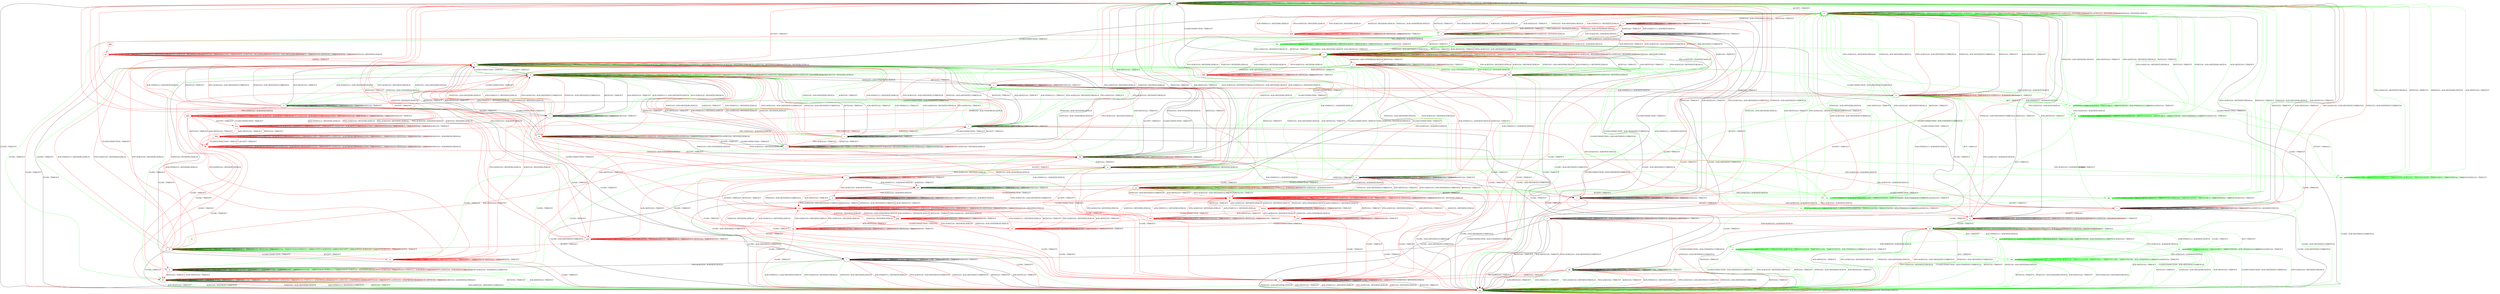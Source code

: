 digraph "" {
	graph ["Incoming time"=0.35750389099121094,
		"Outgoing time"=0.4924447536468506,
		Output="{'States': 68, 'Transitions': 996, 'Filename': '../results/tcp_preset_50_rerun/TCP_FreeBSD_Server-TCP_Windows8_Server-3.dot'}",
		Reference="{'States': 56, 'Transitions': 716, 'Filename': '../subjects/tcp/TCP_FreeBSD_Server.dot'}",
		Solver=yices,
		Updated="{'States': 39, 'Transitions': 495, 'Filename': '../subjects/tcp/TCP_Windows8_Server.dot'}",
		"f-measure"=0.45461598138091547,
		precision=0.5113438045375218,
		recall=0.4092178770949721
	];
	a -> a	[key=0,
		label="CLOSECONNECTION / TIMEOUT"];
	a -> a	[key=1,
		label="RST(V,V,0) / TIMEOUT"];
	a -> a	[key=2,
		label="LISTEN / TIMEOUT"];
	a -> a	[key=3,
		label="RCV / TIMEOUT"];
	a -> a	[key=4,
		label="ACK+RST(V,V,0) / TIMEOUT"];
	a -> a	[key=5,
		label="SEND / TIMEOUT"];
	a -> a	[key=6,
		color=green,
		label="ACK+PSH(V,V,1) / TIMEOUT"];
	a -> a	[key=7,
		color=green,
		label="SYN+ACK(V,V,0) / TIMEOUT"];
	a -> a	[key=8,
		color=green,
		label="FIN+ACK(V,V,0) / TIMEOUT"];
	a -> a	[key=9,
		color=green,
		label="SYN(V,V,0) / TIMEOUT"];
	a -> a	[key=10,
		color=green,
		label="ACK(V,V,0) / TIMEOUT"];
	a -> a	[key=11,
		color=red,
		label="ACK+PSH(V,V,1) / RST(ZERO,ZERO,0)"];
	a -> a	[key=12,
		color=red,
		label="SYN+ACK(V,V,0) / RST(ZERO,ZERO,0)"];
	a -> a	[key=13,
		color=red,
		label="FIN+ACK(V,V,0) / RST(ZERO,ZERO,0)"];
	a -> a	[key=14,
		color=red,
		label="ACK(V,V,0) / RST(ZERO,ZERO,0)"];
	a -> b	[key=0,
		color=green,
		label="ACCEPT / TIMEOUT"];
	a -> i	[key=0,
		color=red,
		label="SYN(V,V,0) / ACK+SYN(FRESH,NEXT,0)"];
	a -> n	[key=0,
		color=red,
		label="ACCEPT / TIMEOUT"];
	a -> gg	[key=0,
		label="CLOSE / TIMEOUT"];
	b -> b	[key=0,
		label="RST(V,V,0) / TIMEOUT"];
	b -> b	[key=1,
		label="ACCEPT / TIMEOUT"];
	b -> b	[key=2,
		label="LISTEN / TIMEOUT"];
	b -> b	[key=3,
		label="RCV / TIMEOUT"];
	b -> b	[key=4,
		label="ACK+RST(V,V,0) / TIMEOUT"];
	b -> b	[key=5,
		label="SEND / TIMEOUT"];
	b -> b	[key=6,
		color=green,
		label="ACK+PSH(V,V,1) / TIMEOUT"];
	b -> b	[key=7,
		color=green,
		label="SYN+ACK(V,V,0) / TIMEOUT"];
	b -> b	[key=8,
		color=green,
		label="FIN+ACK(V,V,0) / TIMEOUT"];
	b -> b	[key=9,
		color=green,
		label="ACK(V,V,0) / TIMEOUT"];
	b -> b	[key=10,
		color=red,
		label="ACK+PSH(V,V,1) / RST(ZERO,ZERO,0)"];
	b -> b	[key=11,
		color=red,
		label="SYN+ACK(V,V,0) / RST(ZERO,ZERO,0)"];
	b -> b	[key=12,
		color=red,
		label="FIN+ACK(V,V,0) / RST(ZERO,ZERO,0)"];
	b -> b	[key=13,
		color=red,
		label="ACK(V,V,0) / RST(ZERO,ZERO,0)"];
	b -> h	[key=0,
		color=red,
		label="SYN(V,V,0) / ACK+SYN(FRESH,NEXT,0)"];
	b -> n	[key=0,
		label="CLOSECONNECTION / TIMEOUT"];
	b -> s	[key=0,
		color=green,
		label="SYN(V,V,0) / ACK+SYN(FRESH,NEXT,0)"];
	b -> gg	[key=0,
		label="CLOSE / TIMEOUT"];
	c -> a	[key=0,
		label="RST(V,V,0) / TIMEOUT"];
	c -> a	[key=1,
		label="ACK+RST(V,V,0) / TIMEOUT"];
	c -> a	[key=2,
		color=red,
		label="SYN+ACK(V,V,0) / ACK+RST(NEXT,CURRENT,0)"];
	c -> a	[key=3,
		color=red,
		label="SYN(V,V,0) / ACK+RST(NEXT,CURRENT,0)"];
	c -> c	[key=0,
		label="CLOSECONNECTION / TIMEOUT"];
	c -> c	[key=1,
		label="ACK+PSH(V,V,1) / ACK(NEXT,NEXT,0)"];
	c -> c	[key=2,
		label="LISTEN / TIMEOUT"];
	c -> c	[key=3,
		label="RCV / TIMEOUT"];
	c -> c	[key=4,
		label="SEND / TIMEOUT"];
	c -> c	[key=5,
		label="ACK(V,V,0) / TIMEOUT"];
	c -> l	[key=0,
		color=red,
		label="FIN+ACK(V,V,0) / ACK(NEXT,NEXT,0)"];
	c -> u	[key=0,
		color=red,
		label="ACCEPT / TIMEOUT"];
	c -> gg	[key=0,
		label="CLOSE / ACK+RST(NEXT,CURRENT,0)"];
	d -> d	[key=0,
		label="RST(V,V,0) / TIMEOUT"];
	d -> d	[key=1,
		label="ACCEPT / TIMEOUT"];
	d -> d	[key=2,
		label="LISTEN / TIMEOUT"];
	d -> d	[key=3,
		label="RCV / TIMEOUT"];
	d -> d	[key=4,
		label="ACK+RST(V,V,0) / TIMEOUT"];
	d -> d	[key=5,
		label="SEND / TIMEOUT"];
	d -> d	[key=6,
		color=green,
		label="ACK+PSH(V,V,1) / TIMEOUT"];
	d -> d	[key=7,
		color=green,
		label="SYN+ACK(V,V,0) / TIMEOUT"];
	d -> d	[key=8,
		color=green,
		label="FIN+ACK(V,V,0) / TIMEOUT"];
	d -> d	[key=9,
		color=green,
		label="ACK(V,V,0) / TIMEOUT"];
	d -> d	[key=10,
		color=red,
		label="ACK+PSH(V,V,1) / RST(ZERO,ZERO,0)"];
	d -> d	[key=11,
		color=red,
		label="SYN+ACK(V,V,0) / RST(ZERO,ZERO,0)"];
	d -> d	[key=12,
		color=red,
		label="FIN+ACK(V,V,0) / RST(ZERO,ZERO,0)"];
	d -> d	[key=13,
		color=red,
		label="ACK(V,V,0) / RST(ZERO,ZERO,0)"];
	d -> n	[key=0,
		label="CLOSECONNECTION / TIMEOUT"];
	d -> o	[key=0,
		label="SYN(V,V,0) / ACK+SYN(FRESH,NEXT,0)"];
	d -> gg	[key=0,
		label="CLOSE / TIMEOUT"];
	e -> a	[key=0,
		label="CLOSECONNECTION / TIMEOUT"];
	e -> e	[key=0,
		label="RST(V,V,0) / TIMEOUT"];
	e -> e	[key=1,
		label="ACCEPT / TIMEOUT"];
	e -> e	[key=2,
		label="LISTEN / TIMEOUT"];
	e -> e	[key=3,
		label="RCV / TIMEOUT"];
	e -> e	[key=4,
		label="ACK+RST(V,V,0) / TIMEOUT"];
	e -> e	[key=5,
		label="SEND / TIMEOUT"];
	e -> e	[key=6,
		color=green,
		label="ACK+PSH(V,V,1) / TIMEOUT"];
	e -> e	[key=7,
		color=green,
		label="SYN+ACK(V,V,0) / TIMEOUT"];
	e -> e	[key=8,
		color=green,
		label="FIN+ACK(V,V,0) / TIMEOUT"];
	e -> e	[key=9,
		color=green,
		label="SYN(V,V,0) / TIMEOUT"];
	e -> e	[key=10,
		color=green,
		label="ACK(V,V,0) / TIMEOUT"];
	e -> e	[key=11,
		color=red,
		label="ACK+PSH(V,V,1) / RST(ZERO,ZERO,0)"];
	e -> e	[key=12,
		color=red,
		label="SYN+ACK(V,V,0) / RST(ZERO,ZERO,0)"];
	e -> e	[key=13,
		color=red,
		label="FIN+ACK(V,V,0) / RST(ZERO,ZERO,0)"];
	e -> e	[key=14,
		color=red,
		label="ACK(V,V,0) / RST(ZERO,ZERO,0)"];
	e -> y	[key=0,
		color=red,
		label="SYN(V,V,0) / ACK+SYN(FRESH,NEXT,0)"];
	e -> gg	[key=0,
		label="CLOSE / TIMEOUT"];
	f -> d	[key=0,
		label="RST(V,V,0) / TIMEOUT"];
	f -> d	[key=1,
		label="ACK+RST(V,V,0) / TIMEOUT"];
	f -> d	[key=2,
		color=green,
		label="ACK+PSH(V,V,1) / ACK+RST(NEXT,NEXT,0)"];
	f -> d	[key=3,
		color=green,
		label="SYN+ACK(V,V,0) / RST(NEXT,FRESH,0)"];
	f -> d	[key=4,
		color=green,
		label="SYN(V,V,0) / ACK+RST(ZERO,NEXT,0)"];
	f -> d	[key=5,
		color=red,
		label="ACK+PSH(V,V,1) / RST(NEXT,ZERO,0)"];
	f -> d	[key=6,
		color=red,
		label="SYN+ACK(V,V,0) / ACK+RST(NEXT,CURRENT,0)"];
	f -> d	[key=7,
		color=red,
		label="SYN(V,V,0) / ACK+RST(NEXT,CURRENT,0)"];
	f -> f	[key=0,
		label="ACCEPT / TIMEOUT"];
	f -> f	[key=1,
		label="LISTEN / TIMEOUT"];
	f -> f	[key=2,
		label="RCV / TIMEOUT"];
	f -> f	[key=3,
		label="SEND / TIMEOUT"];
	f -> f	[key=4,
		label="ACK(V,V,0) / TIMEOUT"];
	f -> j	[key=0,
		color=green,
		label="FIN+ACK(V,V,0) / ACK(NEXT,NEXT,0)"];
	f -> t	[key=0,
		label="CLOSE / TIMEOUT"];
	f -> w	[key=0,
		label="CLOSECONNECTION / TIMEOUT"];
	eee	[color=red];
	f -> eee	[key=0,
		color=red,
		label="FIN+ACK(V,V,0) / ACK(NEXT,NEXT,0)"];
	g -> a	[key=0,
		label="RST(V,V,0) / TIMEOUT"];
	g -> a	[key=1,
		label="ACK+RST(V,V,0) / TIMEOUT"];
	g -> a	[key=2,
		color=green,
		label="SYN+ACK(V,V,0) / RST(NEXT,FRESH,0)"];
	g -> a	[key=3,
		color=green,
		label="SYN(V,V,0) / ACK+RST(ZERO,NEXT,0)"];
	g -> a	[key=4,
		color=red,
		label="ACK+PSH(V,V,1) / RST(NEXT,ZERO,0)"];
	g -> a	[key=5,
		color=red,
		label="FIN+ACK(V,V,0) / RST(NEXT,ZERO,0)"];
	g -> a	[key=6,
		color=red,
		label="ACK(V,V,0) / RST(NEXT,ZERO,0)"];
	g -> g	[key=0,
		label="CLOSECONNECTION / TIMEOUT"];
	g -> g	[key=1,
		label="LISTEN / TIMEOUT"];
	g -> g	[key=2,
		label="RCV / TIMEOUT"];
	g -> g	[key=3,
		label="SEND / TIMEOUT"];
	g -> g	[key=4,
		color=green,
		label="ACK(V,V,0) / TIMEOUT"];
	g -> g	[key=5,
		color=red,
		label="SYN+ACK(V,V,0) / RST(NEXT,ZERO,0)"];
	g -> i	[key=0,
		color=red,
		label="SYN(V,V,0) / ACK+SYN(FRESH,NEXT,0)"];
	g -> m	[key=0,
		color=red,
		label="CLOSE / TIMEOUT"];
	g -> u	[key=0,
		color=green,
		label="ACCEPT / TIMEOUT"];
	g -> aa	[key=0,
		color=red,
		label="ACCEPT / TIMEOUT"];
	g -> bb	[key=0,
		color=green,
		label="ACK+PSH(V,V,1) / ACK(NEXT,NEXT,0)"];
	g -> gg	[key=0,
		color=green,
		label="CLOSE / ACK+RST(NEXT,CURRENT,0)"];
	mm	[color=green];
	g -> mm	[key=0,
		color=green,
		label="FIN+ACK(V,V,0) / ACK(NEXT,NEXT,0)"];
	h -> b	[key=0,
		color=red,
		label="RST(V,V,0) / TIMEOUT"];
	h -> h	[key=0,
		label="ACCEPT / TIMEOUT"];
	h -> h	[key=1,
		label="LISTEN / TIMEOUT"];
	h -> h	[key=2,
		label="RCV / TIMEOUT"];
	h -> h	[key=3,
		label="SEND / TIMEOUT"];
	h -> h	[key=4,
		color=red,
		label="SYN(V,V,0) / TIMEOUT"];
	h -> m	[key=0,
		color=red,
		label="CLOSE / TIMEOUT"];
	h -> s	[key=0,
		color=red,
		label="SYN+ACK(V,V,0) / RST(NEXT,ZERO,0)"];
	h -> x	[key=0,
		color=red,
		label="ACK+PSH(V,V,1) / ACK(NEXT,NEXT,0)"];
	h -> x	[key=1,
		color=red,
		label="ACK(V,V,0) / TIMEOUT"];
	h -> cc	[key=0,
		color=red,
		label="FIN+ACK(V,V,0) / ACK(NEXT,NEXT,0)"];
	h -> dd	[key=0,
		label="CLOSECONNECTION / TIMEOUT"];
	ddd	[color=red];
	h -> ddd	[key=0,
		color=red,
		label="ACK+RST(V,V,0) / TIMEOUT"];
	i -> a	[key=0,
		color=red,
		label="RST(V,V,0) / TIMEOUT"];
	i -> g	[key=0,
		color=red,
		label="SYN+ACK(V,V,0) / RST(NEXT,ZERO,0)"];
	i -> i	[key=0,
		label="CLOSECONNECTION / TIMEOUT"];
	i -> i	[key=1,
		label="LISTEN / TIMEOUT"];
	i -> i	[key=2,
		label="RCV / TIMEOUT"];
	i -> i	[key=3,
		label="SEND / TIMEOUT"];
	i -> i	[key=4,
		color=red,
		label="SYN(V,V,0) / TIMEOUT"];
	i -> m	[key=0,
		color=red,
		label="CLOSE / TIMEOUT"];
	i -> p	[key=0,
		color=red,
		label="FIN+ACK(V,V,0) / ACK(NEXT,NEXT,0)"];
	i -> bb	[key=0,
		label="ACK+PSH(V,V,1) / ACK(NEXT,NEXT,0)"];
	i -> bb	[key=1,
		color=red,
		label="ACK(V,V,0) / TIMEOUT"];
	i -> dd	[key=0,
		color=red,
		label="ACCEPT / TIMEOUT"];
	aaa	[color=red];
	i -> aaa	[key=0,
		color=red,
		label="ACK+RST(V,V,0) / TIMEOUT"];
	j -> d	[key=0,
		label="RST(V,V,0) / TIMEOUT"];
	j -> d	[key=1,
		label="ACK+RST(V,V,0) / TIMEOUT"];
	j -> d	[key=2,
		color=red,
		label="ACK+PSH(V,V,1) / RST(NEXT,ZERO,0)"];
	j -> d	[key=3,
		color=red,
		label="FIN+ACK(V,V,0) / RST(NEXT,ZERO,0)"];
	j -> d	[key=4,
		color=red,
		label="ACK(V,V,0) / RST(NEXT,ZERO,0)"];
	j -> j	[key=0,
		label="ACCEPT / TIMEOUT"];
	j -> j	[key=1,
		label="LISTEN / TIMEOUT"];
	j -> j	[key=2,
		label="RCV / TIMEOUT"];
	j -> j	[key=3,
		label="SEND / TIMEOUT"];
	j -> j	[key=4,
		color=green,
		label="ACK+PSH(V,V,1) / TIMEOUT"];
	j -> j	[key=5,
		color=green,
		label="SYN+ACK(V,V,0) / RST(NEXT,FRESH,0)"];
	j -> j	[key=6,
		color=green,
		label="FIN+ACK(V,V,0) / TIMEOUT"];
	j -> j	[key=7,
		color=green,
		label="ACK(V,V,0) / TIMEOUT"];
	j -> j	[key=8,
		color=red,
		label="SYN+ACK(V,V,0) / RST(NEXT,ZERO,0)"];
	j -> k	[key=0,
		color=green,
		label="CLOSE / TIMEOUT"];
	j -> m	[key=0,
		color=red,
		label="CLOSE / TIMEOUT"];
	j -> o	[key=0,
		label="SYN(V,V,0) / ACK+SYN(FRESH,NEXT,0)"];
	j -> aa	[key=0,
		label="CLOSECONNECTION / TIMEOUT"];
	k -> k	[key=0,
		label="CLOSECONNECTION / TIMEOUT"];
	k -> k	[key=1,
		label="ACCEPT / TIMEOUT"];
	k -> k	[key=2,
		label="LISTEN / TIMEOUT"];
	k -> k	[key=3,
		label="SYN(V,V,0) / TIMEOUT"];
	k -> k	[key=4,
		label="RCV / TIMEOUT"];
	k -> k	[key=5,
		label="CLOSE / TIMEOUT"];
	k -> k	[key=6,
		label="SEND / TIMEOUT"];
	k -> k	[key=7,
		label="ACK(V,V,0) / TIMEOUT"];
	k -> k	[key=8,
		color=green,
		label="ACK+PSH(V,V,1) / TIMEOUT"];
	k -> k	[key=9,
		color=green,
		label="SYN+ACK(V,V,0) / RST(NEXT,FRESH,0)"];
	k -> k	[key=10,
		color=green,
		label="FIN+ACK(V,V,0) / TIMEOUT"];
	k -> k	[key=11,
		color=red,
		label="ACK+PSH(V,V,1) / ACK(NEXT,CURRENT,0)"];
	k -> k	[key=12,
		color=red,
		label="SYN+ACK(V,V,0) / ACK(NEXT,CURRENT,0)"];
	k -> k	[key=13,
		color=red,
		label="FIN+ACK(V,V,0) / ACK(NEXT,CURRENT,0)"];
	k -> ff	[key=0,
		color=red,
		label="RST(V,V,0) / TIMEOUT"];
	k -> ff	[key=1,
		color=red,
		label="ACK+RST(V,V,0) / TIMEOUT"];
	k -> gg	[key=0,
		color=green,
		label="RST(V,V,0) / TIMEOUT"];
	k -> gg	[key=1,
		color=green,
		label="ACK+RST(V,V,0) / TIMEOUT"];
	l -> a	[key=0,
		label="RST(V,V,0) / TIMEOUT"];
	l -> a	[key=1,
		label="ACK+RST(V,V,0) / TIMEOUT"];
	l -> a	[key=2,
		color=red,
		label="SYN+ACK(V,V,0) / ACK+RST(NEXT,CURRENT,0)"];
	l -> a	[key=3,
		color=red,
		label="SYN(V,V,0) / ACK+RST(NEXT,CURRENT,0)"];
	l -> l	[key=0,
		label="CLOSECONNECTION / TIMEOUT"];
	l -> l	[key=1,
		label="ACK+PSH(V,V,1) / ACK(NEXT,NEXT,0)"];
	l -> l	[key=2,
		label="LISTEN / TIMEOUT"];
	l -> l	[key=3,
		label="RCV / TIMEOUT"];
	l -> l	[key=4,
		label="SEND / TIMEOUT"];
	l -> l	[key=5,
		label="ACK(V,V,0) / TIMEOUT"];
	l -> l	[key=6,
		color=red,
		label="FIN+ACK(V,V,0) / ACK(NEXT,NEXT,0)"];
	l -> q	[key=0,
		color=red,
		label="ACCEPT / TIMEOUT"];
	l -> gg	[key=0,
		label="CLOSE / ACK+RST(NEXT,CURRENT,0)"];
	m -> m	[key=0,
		label="CLOSECONNECTION / TIMEOUT"];
	m -> m	[key=1,
		label="ACCEPT / TIMEOUT"];
	m -> m	[key=2,
		label="LISTEN / TIMEOUT"];
	m -> m	[key=3,
		label="RCV / TIMEOUT"];
	m -> m	[key=4,
		label="CLOSE / TIMEOUT"];
	m -> m	[key=5,
		label="SEND / TIMEOUT"];
	m -> m	[key=6,
		color=red,
		label="SYN+ACK(V,V,0) / RST(NEXT,ZERO,0)"];
	m -> gg	[key=0,
		label="RST(V,V,0) / TIMEOUT"];
	m -> gg	[key=1,
		label="SYN(V,V,0) / ACK+RST(ZERO,NEXT,0)"];
	m -> gg	[key=2,
		label="ACK+RST(V,V,0) / TIMEOUT"];
	m -> gg	[key=3,
		color=red,
		label="ACK+PSH(V,V,1) / RST(NEXT,ZERO,0)"];
	m -> gg	[key=4,
		color=red,
		label="FIN+ACK(V,V,0) / RST(NEXT,ZERO,0)"];
	m -> gg	[key=5,
		color=red,
		label="ACK(V,V,0) / RST(NEXT,ZERO,0)"];
	n -> d	[key=0,
		label="ACCEPT / TIMEOUT"];
	n -> n	[key=0,
		label="CLOSECONNECTION / TIMEOUT"];
	n -> n	[key=1,
		label="RST(V,V,0) / TIMEOUT"];
	n -> n	[key=2,
		label="LISTEN / TIMEOUT"];
	n -> n	[key=3,
		label="RCV / TIMEOUT"];
	n -> n	[key=4,
		label="ACK+RST(V,V,0) / TIMEOUT"];
	n -> n	[key=5,
		label="SEND / TIMEOUT"];
	n -> n	[key=6,
		color=green,
		label="ACK+PSH(V,V,1) / TIMEOUT"];
	n -> n	[key=7,
		color=green,
		label="SYN+ACK(V,V,0) / TIMEOUT"];
	n -> n	[key=8,
		color=green,
		label="FIN+ACK(V,V,0) / TIMEOUT"];
	n -> n	[key=9,
		color=green,
		label="ACK(V,V,0) / TIMEOUT"];
	n -> n	[key=10,
		color=red,
		label="ACK+PSH(V,V,1) / RST(ZERO,ZERO,0)"];
	n -> n	[key=11,
		color=red,
		label="SYN+ACK(V,V,0) / RST(ZERO,ZERO,0)"];
	n -> n	[key=12,
		color=red,
		label="FIN+ACK(V,V,0) / RST(ZERO,ZERO,0)"];
	n -> n	[key=13,
		color=red,
		label="ACK(V,V,0) / RST(ZERO,ZERO,0)"];
	n -> dd	[key=0,
		label="SYN(V,V,0) / ACK+SYN(FRESH,NEXT,0)"];
	n -> gg	[key=0,
		label="CLOSE / TIMEOUT"];
	o -> d	[key=0,
		label="RST(V,V,0) / TIMEOUT"];
	o -> j	[key=0,
		color=red,
		label="SYN+ACK(V,V,0) / RST(NEXT,ZERO,0)"];
	o -> m	[key=0,
		color=red,
		label="CLOSE / TIMEOUT"];
	o -> o	[key=0,
		label="ACCEPT / TIMEOUT"];
	o -> o	[key=1,
		label="LISTEN / TIMEOUT"];
	o -> o	[key=2,
		label="RCV / TIMEOUT"];
	o -> o	[key=3,
		label="SEND / TIMEOUT"];
	o -> o	[key=4,
		color=red,
		label="SYN(V,V,0) / TIMEOUT"];
	o -> q	[key=0,
		color=red,
		label="FIN+ACK(V,V,0) / ACK(NEXT,NEXT,0)"];
	o -> u	[key=0,
		label="ACK(V,V,0) / TIMEOUT"];
	o -> u	[key=1,
		color=red,
		label="ACK+PSH(V,V,1) / ACK(NEXT,NEXT,0)"];
	o -> dd	[key=0,
		label="CLOSECONNECTION / TIMEOUT"];
	zz	[color=red];
	o -> zz	[key=0,
		color=red,
		label="ACK+RST(V,V,0) / TIMEOUT"];
	p -> l	[key=0,
		color=red,
		label="ACCEPT / TIMEOUT"];
	p -> p	[key=0,
		label="CLOSECONNECTION / TIMEOUT"];
	p -> p	[key=1,
		label="ACK+PSH(V,V,1) / ACK(NEXT,NEXT,0)"];
	p -> p	[key=2,
		label="LISTEN / TIMEOUT"];
	p -> p	[key=3,
		label="RCV / TIMEOUT"];
	p -> p	[key=4,
		label="SEND / TIMEOUT"];
	p -> p	[key=5,
		label="ACK(V,V,0) / TIMEOUT"];
	p -> p	[key=6,
		color=red,
		label="FIN+ACK(V,V,0) / ACK(NEXT,NEXT,0)"];
	p -> gg	[key=0,
		label="CLOSE / ACK+RST(NEXT,CURRENT,0)"];
	ccc	[color=red];
	p -> ccc	[key=0,
		color=red,
		label="SYN+ACK(V,V,0) / ACK+RST(NEXT,CURRENT,0)"];
	p -> ccc	[key=1,
		color=red,
		label="RST(V,V,0) / TIMEOUT"];
	p -> ccc	[key=2,
		color=red,
		label="SYN(V,V,0) / ACK+RST(NEXT,CURRENT,0)"];
	p -> ccc	[key=3,
		color=red,
		label="ACK+RST(V,V,0) / TIMEOUT"];
	q -> b	[key=0,
		label="RST(V,V,0) / TIMEOUT"];
	q -> b	[key=1,
		label="ACK+RST(V,V,0) / TIMEOUT"];
	q -> b	[key=2,
		color=red,
		label="SYN+ACK(V,V,0) / ACK+RST(NEXT,CURRENT,0)"];
	q -> b	[key=3,
		color=red,
		label="SYN(V,V,0) / ACK+RST(NEXT,CURRENT,0)"];
	q -> q	[key=0,
		label="ACCEPT / TIMEOUT"];
	q -> q	[key=1,
		label="LISTEN / TIMEOUT"];
	q -> q	[key=2,
		label="SEND / ACK+PSH(NEXT,CURRENT,1)"];
	q -> q	[key=3,
		label="ACK(V,V,0) / TIMEOUT"];
	q -> q	[key=4,
		color=red,
		label="ACK+PSH(V,V,1) / ACK(NEXT,NEXT,0)"];
	q -> q	[key=5,
		color=red,
		label="FIN+ACK(V,V,0) / ACK(NEXT,NEXT,0)"];
	q -> q	[key=6,
		color=red,
		label="RCV / TIMEOUT"];
	q -> v	[key=0,
		color=red,
		label="CLOSECONNECTION / ACK+FIN(NEXT,CURRENT,0)"];
	q -> ee	[key=0,
		label="CLOSE / TIMEOUT"];
	r -> r	[key=0,
		label="ACCEPT / TIMEOUT"];
	r -> r	[key=1,
		label="LISTEN / TIMEOUT"];
	r -> r	[key=2,
		label="CLOSE / TIMEOUT"];
	r -> r	[key=3,
		label="SEND / ACK+PSH(NEXT,CURRENT,1)"];
	r -> r	[key=4,
		label="ACK(V,V,0) / TIMEOUT"];
	r -> r	[key=5,
		color=red,
		label="ACK+PSH(V,V,1) / ACK(NEXT,NEXT,0)"];
	r -> r	[key=6,
		color=red,
		label="RCV / TIMEOUT"];
	r -> t	[key=0,
		label="CLOSECONNECTION / ACK+FIN(NEXT,CURRENT,0)"];
	r -> ee	[key=0,
		color=red,
		label="FIN+ACK(V,V,0) / ACK(NEXT,NEXT,0)"];
	r -> gg	[key=0,
		label="RST(V,V,0) / TIMEOUT"];
	r -> gg	[key=1,
		label="ACK+RST(V,V,0) / TIMEOUT"];
	r -> gg	[key=2,
		color=red,
		label="SYN+ACK(V,V,0) / ACK+RST(NEXT,CURRENT,0)"];
	r -> gg	[key=3,
		color=red,
		label="SYN(V,V,0) / ACK+RST(NEXT,CURRENT,0)"];
	s -> b	[key=0,
		label="RST(V,V,0) / TIMEOUT"];
	s -> b	[key=1,
		label="ACK+RST(V,V,0) / TIMEOUT"];
	s -> b	[key=2,
		color=green,
		label="SYN(V,V,0) / ACK+RST(ZERO,NEXT,0)"];
	s -> b	[key=3,
		color=red,
		label="ACK+PSH(V,V,1) / RST(NEXT,ZERO,0)"];
	s -> b	[key=4,
		color=red,
		label="FIN+ACK(V,V,0) / RST(NEXT,ZERO,0)"];
	s -> b	[key=5,
		color=red,
		label="ACK(V,V,0) / RST(NEXT,ZERO,0)"];
	s -> h	[key=0,
		color=red,
		label="SYN(V,V,0) / ACK+SYN(FRESH,NEXT,0)"];
	s -> m	[key=0,
		color=red,
		label="CLOSE / TIMEOUT"];
	s -> s	[key=0,
		label="ACCEPT / TIMEOUT"];
	s -> s	[key=1,
		label="LISTEN / TIMEOUT"];
	s -> s	[key=2,
		label="RCV / TIMEOUT"];
	s -> s	[key=3,
		label="SEND / TIMEOUT"];
	s -> s	[key=4,
		color=green,
		label="SYN+ACK(V,V,0) / TIMEOUT"];
	s -> s	[key=5,
		color=red,
		label="SYN+ACK(V,V,0) / RST(NEXT,ZERO,0)"];
	s -> aa	[key=0,
		color=red,
		label="CLOSECONNECTION / TIMEOUT"];
	s -> dd	[key=0,
		color=green,
		label="CLOSECONNECTION / TIMEOUT"];
	s -> ff	[key=0,
		color=green,
		label="CLOSE / TIMEOUT"];
	s -> hh	[key=0,
		color=green,
		label="ACK(V,V,0) / TIMEOUT"];
	s -> ii	[key=0,
		color=green,
		label="ACK+PSH(V,V,1) / ACK(NEXT,NEXT,0)"];
	ww	[color=green];
	s -> ww	[key=0,
		color=green,
		label="FIN+ACK(V,V,0) / ACK(NEXT,NEXT,0)"];
	t -> k	[key=0,
		label="FIN+ACK(V,V,0) / ACK(NEXT,NEXT,0)"];
	t -> t	[key=0,
		label="CLOSECONNECTION / TIMEOUT"];
	t -> t	[key=1,
		label="ACCEPT / TIMEOUT"];
	t -> t	[key=2,
		label="LISTEN / TIMEOUT"];
	t -> t	[key=3,
		label="RCV / TIMEOUT"];
	t -> t	[key=4,
		label="CLOSE / TIMEOUT"];
	t -> t	[key=5,
		label="SEND / TIMEOUT"];
	t -> t	[key=6,
		label="ACK(V,V,0) / TIMEOUT"];
	t -> gg	[key=0,
		label="RST(V,V,0) / TIMEOUT"];
	t -> gg	[key=1,
		label="ACK+RST(V,V,0) / TIMEOUT"];
	t -> gg	[key=2,
		color=green,
		label="ACK+PSH(V,V,1) / ACK+RST(NEXT,NEXT,0)"];
	t -> gg	[key=3,
		color=green,
		label="SYN+ACK(V,V,0) / RST(NEXT,FRESH,0)"];
	t -> gg	[key=4,
		color=green,
		label="SYN(V,V,0) / ACK+RST(ZERO,NEXT,0)"];
	t -> gg	[key=5,
		color=red,
		label="ACK+PSH(V,V,1) / RST(NEXT,ZERO,0)"];
	t -> gg	[key=6,
		color=red,
		label="SYN+ACK(V,V,0) / ACK+RST(NEXT,CURRENT,0)"];
	t -> gg	[key=7,
		color=red,
		label="SYN(V,V,0) / ACK+RST(NEXT,CURRENT,0)"];
	u -> b	[key=0,
		label="RST(V,V,0) / TIMEOUT"];
	u -> b	[key=1,
		label="ACK+RST(V,V,0) / TIMEOUT"];
	u -> b	[key=2,
		color=green,
		label="SYN+ACK(V,V,0) / RST(NEXT,FRESH,0)"];
	u -> b	[key=3,
		color=green,
		label="SYN(V,V,0) / ACK+RST(ZERO,NEXT,0)"];
	u -> b	[key=4,
		color=red,
		label="SYN+ACK(V,V,0) / ACK+RST(NEXT,CURRENT,0)"];
	u -> b	[key=5,
		color=red,
		label="SYN(V,V,0) / ACK+RST(NEXT,CURRENT,0)"];
	u -> q	[key=0,
		color=red,
		label="FIN+ACK(V,V,0) / ACK(NEXT,NEXT,0)"];
	u -> r	[key=0,
		label="CLOSE / TIMEOUT"];
	u -> u	[key=0,
		label="ACCEPT / TIMEOUT"];
	u -> u	[key=1,
		label="LISTEN / TIMEOUT"];
	u -> u	[key=2,
		label="SEND / ACK+PSH(NEXT,CURRENT,1)"];
	u -> u	[key=3,
		label="ACK(V,V,0) / TIMEOUT"];
	u -> u	[key=4,
		color=red,
		label="ACK+PSH(V,V,1) / ACK(NEXT,NEXT,0)"];
	u -> u	[key=5,
		color=red,
		label="RCV / TIMEOUT"];
	u -> w	[key=0,
		label="CLOSECONNECTION / ACK+FIN(NEXT,CURRENT,0)"];
	nn	[color=green];
	u -> nn	[key=0,
		color=green,
		label="FIN+ACK(V,V,0) / ACK(NEXT,NEXT,0)"];
	oo	[color=green];
	u -> oo	[key=0,
		color=green,
		label="ACK+PSH(V,V,1) / ACK(NEXT,NEXT,0)"];
	rr	[color=green];
	u -> rr	[key=0,
		color=green,
		label="RCV / TIMEOUT"];
	v -> n	[key=0,
		label="RST(V,V,0) / TIMEOUT"];
	v -> n	[key=1,
		label="ACK+RST(V,V,0) / TIMEOUT"];
	v -> n	[key=2,
		color=green,
		label="ACK+PSH(V,V,1) / TIMEOUT"];
	v -> n	[key=3,
		color=green,
		label="SYN+ACK(V,V,0) / RST(NEXT,FRESH,0)"];
	v -> n	[key=4,
		color=green,
		label="FIN+ACK(V,V,0) / TIMEOUT"];
	v -> n	[key=5,
		color=green,
		label="SYN(V,V,0) / ACK+RST(ZERO,NEXT,0)"];
	v -> n	[key=6,
		color=green,
		label="ACK(V,V,0) / TIMEOUT"];
	v -> n	[key=7,
		color=red,
		label="ACK+PSH(V,V,1) / RST(NEXT,ZERO,0)"];
	v -> n	[key=8,
		color=red,
		label="SYN+ACK(V,V,0) / ACK+RST(NEXT,CURRENT,0)"];
	v -> n	[key=9,
		color=red,
		label="SYN(V,V,0) / ACK+RST(NEXT,CURRENT,0)"];
	v -> v	[key=0,
		label="CLOSECONNECTION / TIMEOUT"];
	v -> v	[key=1,
		label="LISTEN / TIMEOUT"];
	v -> v	[key=2,
		label="RCV / TIMEOUT"];
	v -> v	[key=3,
		label="SEND / TIMEOUT"];
	v -> z	[key=0,
		label="ACCEPT / TIMEOUT"];
	v -> aa	[key=0,
		color=red,
		label="FIN+ACK(V,V,0) / TIMEOUT"];
	v -> aa	[key=1,
		color=red,
		label="ACK(V,V,0) / TIMEOUT"];
	v -> kk	[key=0,
		label="CLOSE / TIMEOUT"];
	w -> f	[key=0,
		label="ACCEPT / TIMEOUT"];
	w -> n	[key=0,
		label="RST(V,V,0) / TIMEOUT"];
	w -> n	[key=1,
		label="ACK+RST(V,V,0) / TIMEOUT"];
	w -> n	[key=2,
		color=green,
		label="ACK+PSH(V,V,1) / ACK+RST(NEXT,NEXT,0)"];
	w -> n	[key=3,
		color=green,
		label="SYN+ACK(V,V,0) / RST(NEXT,FRESH,0)"];
	w -> n	[key=4,
		color=green,
		label="SYN(V,V,0) / ACK+RST(ZERO,NEXT,0)"];
	w -> n	[key=5,
		color=red,
		label="ACK+PSH(V,V,1) / RST(NEXT,ZERO,0)"];
	w -> n	[key=6,
		color=red,
		label="SYN+ACK(V,V,0) / ACK+RST(NEXT,CURRENT,0)"];
	w -> n	[key=7,
		color=red,
		label="SYN(V,V,0) / ACK+RST(NEXT,CURRENT,0)"];
	w -> t	[key=0,
		label="CLOSE / TIMEOUT"];
	w -> w	[key=0,
		label="CLOSECONNECTION / TIMEOUT"];
	w -> w	[key=1,
		label="LISTEN / TIMEOUT"];
	w -> w	[key=2,
		label="RCV / TIMEOUT"];
	w -> w	[key=3,
		label="SEND / TIMEOUT"];
	w -> w	[key=4,
		label="ACK(V,V,0) / TIMEOUT"];
	w -> aa	[key=0,
		color=green,
		label="FIN+ACK(V,V,0) / ACK(NEXT,NEXT,0)"];
	bbb	[color=red];
	w -> bbb	[key=0,
		color=red,
		label="FIN+ACK(V,V,0) / ACK(NEXT,NEXT,0)"];
	x -> c	[key=0,
		label="CLOSECONNECTION / TIMEOUT"];
	x -> e	[key=0,
		label="RST(V,V,0) / TIMEOUT"];
	x -> e	[key=1,
		label="ACK+RST(V,V,0) / TIMEOUT"];
	x -> e	[key=2,
		color=red,
		label="SYN+ACK(V,V,0) / ACK+RST(NEXT,CURRENT,0)"];
	x -> e	[key=3,
		color=red,
		label="SYN(V,V,0) / ACK+RST(NEXT,CURRENT,0)"];
	x -> x	[key=0,
		label="ACK+PSH(V,V,1) / ACK(NEXT,NEXT,0)"];
	x -> x	[key=1,
		label="ACCEPT / TIMEOUT"];
	x -> x	[key=2,
		label="LISTEN / TIMEOUT"];
	x -> x	[key=3,
		label="RCV / TIMEOUT"];
	x -> x	[key=4,
		label="SEND / TIMEOUT"];
	x -> x	[key=5,
		label="ACK(V,V,0) / TIMEOUT"];
	x -> cc	[key=0,
		color=red,
		label="FIN+ACK(V,V,0) / ACK(NEXT,NEXT,0)"];
	x -> gg	[key=0,
		label="CLOSE / ACK+RST(NEXT,CURRENT,0)"];
	y -> d	[key=0,
		color=green,
		label="SYN(V,V,0) / ACK+RST(ZERO,NEXT,0)"];
	y -> d	[key=1,
		color=green,
		label="ACK+RST(V,V,0) / TIMEOUT"];
	y -> e	[key=0,
		color=red,
		label="RST(V,V,0) / TIMEOUT"];
	y -> i	[key=0,
		label="CLOSECONNECTION / TIMEOUT"];
	y -> m	[key=0,
		color=red,
		label="CLOSE / TIMEOUT"];
	y -> y	[key=0,
		label="ACCEPT / TIMEOUT"];
	y -> y	[key=1,
		label="LISTEN / TIMEOUT"];
	y -> y	[key=2,
		label="RCV / TIMEOUT"];
	y -> y	[key=3,
		label="SEND / TIMEOUT"];
	y -> y	[key=4,
		color=green,
		label="SYN+ACK(V,V,0) / TIMEOUT"];
	y -> y	[key=5,
		color=red,
		label="SYN(V,V,0) / TIMEOUT"];
	y -> ff	[key=0,
		color=green,
		label="CLOSE / TIMEOUT"];
	y -> hh	[key=0,
		color=red,
		label="SYN+ACK(V,V,0) / RST(NEXT,ZERO,0)"];
	y -> ii	[key=0,
		color=red,
		label="ACK+PSH(V,V,1) / ACK(NEXT,NEXT,0)"];
	y -> ii	[key=1,
		color=red,
		label="ACK(V,V,0) / TIMEOUT"];
	y -> jj	[key=0,
		color=red,
		label="FIN+ACK(V,V,0) / ACK(NEXT,NEXT,0)"];
	y -> nn	[key=0,
		color=green,
		label="FIN+ACK(V,V,0) / ACK(NEXT,NEXT,0)"];
	y -> oo	[key=0,
		color=green,
		label="ACK+PSH(V,V,1) / ACK(NEXT,NEXT,0)"];
	kkk	[color=red];
	y -> kkk	[key=0,
		color=red,
		label="ACK+RST(V,V,0) / TIMEOUT"];
	z -> d	[key=0,
		label="RST(V,V,0) / TIMEOUT"];
	z -> d	[key=1,
		label="ACK+RST(V,V,0) / TIMEOUT"];
	z -> d	[key=2,
		color=green,
		label="ACK+PSH(V,V,1) / TIMEOUT"];
	z -> d	[key=3,
		color=green,
		label="SYN+ACK(V,V,0) / RST(NEXT,FRESH,0)"];
	z -> d	[key=4,
		color=green,
		label="FIN+ACK(V,V,0) / TIMEOUT"];
	z -> d	[key=5,
		color=green,
		label="SYN(V,V,0) / ACK+RST(ZERO,NEXT,0)"];
	z -> d	[key=6,
		color=green,
		label="ACK(V,V,0) / TIMEOUT"];
	z -> d	[key=7,
		color=red,
		label="ACK+PSH(V,V,1) / RST(NEXT,ZERO,0)"];
	z -> d	[key=8,
		color=red,
		label="SYN+ACK(V,V,0) / ACK+RST(NEXT,CURRENT,0)"];
	z -> d	[key=9,
		color=red,
		label="SYN(V,V,0) / ACK+RST(NEXT,CURRENT,0)"];
	z -> j	[key=0,
		color=red,
		label="FIN+ACK(V,V,0) / TIMEOUT"];
	z -> j	[key=1,
		color=red,
		label="ACK(V,V,0) / TIMEOUT"];
	z -> v	[key=0,
		label="CLOSECONNECTION / TIMEOUT"];
	z -> z	[key=0,
		label="ACCEPT / TIMEOUT"];
	z -> z	[key=1,
		label="LISTEN / TIMEOUT"];
	z -> z	[key=2,
		label="RCV / TIMEOUT"];
	z -> z	[key=3,
		label="SEND / TIMEOUT"];
	z -> kk	[key=0,
		label="CLOSE / TIMEOUT"];
	aa -> j	[key=0,
		label="ACCEPT / TIMEOUT"];
	aa -> k	[key=0,
		color=green,
		label="CLOSE / TIMEOUT"];
	aa -> m	[key=0,
		color=red,
		label="CLOSE / TIMEOUT"];
	aa -> n	[key=0,
		label="RST(V,V,0) / TIMEOUT"];
	aa -> n	[key=1,
		label="ACK+RST(V,V,0) / TIMEOUT"];
	aa -> n	[key=2,
		color=red,
		label="ACK+PSH(V,V,1) / RST(NEXT,ZERO,0)"];
	aa -> n	[key=3,
		color=red,
		label="FIN+ACK(V,V,0) / RST(NEXT,ZERO,0)"];
	aa -> n	[key=4,
		color=red,
		label="ACK(V,V,0) / RST(NEXT,ZERO,0)"];
	aa -> aa	[key=0,
		label="CLOSECONNECTION / TIMEOUT"];
	aa -> aa	[key=1,
		label="LISTEN / TIMEOUT"];
	aa -> aa	[key=2,
		label="RCV / TIMEOUT"];
	aa -> aa	[key=3,
		label="SEND / TIMEOUT"];
	aa -> aa	[key=4,
		color=green,
		label="ACK+PSH(V,V,1) / TIMEOUT"];
	aa -> aa	[key=5,
		color=green,
		label="SYN+ACK(V,V,0) / RST(NEXT,FRESH,0)"];
	aa -> aa	[key=6,
		color=green,
		label="FIN+ACK(V,V,0) / TIMEOUT"];
	aa -> aa	[key=7,
		color=green,
		label="ACK(V,V,0) / TIMEOUT"];
	aa -> aa	[key=8,
		color=red,
		label="SYN+ACK(V,V,0) / RST(NEXT,ZERO,0)"];
	aa -> dd	[key=0,
		label="SYN(V,V,0) / ACK+SYN(FRESH,NEXT,0)"];
	bb -> a	[key=0,
		color=green,
		label="SYN+ACK(V,V,0) / RST(NEXT,FRESH,0)"];
	bb -> a	[key=1,
		color=green,
		label="SYN(V,V,0) / ACK+RST(ZERO,NEXT,0)"];
	bb -> c	[key=0,
		color=red,
		label="ACCEPT / TIMEOUT"];
	bb -> p	[key=0,
		color=red,
		label="FIN+ACK(V,V,0) / ACK(NEXT,NEXT,0)"];
	bb -> bb	[key=0,
		label="CLOSECONNECTION / TIMEOUT"];
	bb -> bb	[key=1,
		label="ACK+PSH(V,V,1) / ACK(NEXT,NEXT,0)"];
	bb -> bb	[key=2,
		label="LISTEN / TIMEOUT"];
	bb -> bb	[key=3,
		label="RCV / TIMEOUT"];
	bb -> bb	[key=4,
		label="SEND / TIMEOUT"];
	bb -> bb	[key=5,
		label="ACK(V,V,0) / TIMEOUT"];
	bb -> gg	[key=0,
		label="CLOSE / ACK+RST(NEXT,CURRENT,0)"];
	bb -> oo	[key=0,
		color=green,
		label="ACCEPT / TIMEOUT"];
	pp	[color=green];
	bb -> pp	[key=0,
		color=green,
		label="FIN+ACK(V,V,0) / ACK(NEXT,NEXT,0)"];
	bb -> ccc	[key=0,
		color=red,
		label="SYN+ACK(V,V,0) / ACK+RST(NEXT,CURRENT,0)"];
	bb -> ccc	[key=1,
		color=red,
		label="RST(V,V,0) / TIMEOUT"];
	bb -> ccc	[key=2,
		color=red,
		label="SYN(V,V,0) / ACK+RST(NEXT,CURRENT,0)"];
	bb -> ccc	[key=3,
		color=red,
		label="ACK+RST(V,V,0) / TIMEOUT"];
	cc -> e	[key=0,
		label="RST(V,V,0) / TIMEOUT"];
	cc -> e	[key=1,
		label="ACK+RST(V,V,0) / TIMEOUT"];
	cc -> e	[key=2,
		color=red,
		label="SYN+ACK(V,V,0) / ACK+RST(NEXT,CURRENT,0)"];
	cc -> e	[key=3,
		color=red,
		label="SYN(V,V,0) / ACK+RST(NEXT,CURRENT,0)"];
	cc -> l	[key=0,
		label="CLOSECONNECTION / TIMEOUT"];
	cc -> cc	[key=0,
		label="ACK+PSH(V,V,1) / ACK(NEXT,NEXT,0)"];
	cc -> cc	[key=1,
		label="ACCEPT / TIMEOUT"];
	cc -> cc	[key=2,
		label="LISTEN / TIMEOUT"];
	cc -> cc	[key=3,
		label="RCV / TIMEOUT"];
	cc -> cc	[key=4,
		label="SEND / TIMEOUT"];
	cc -> cc	[key=5,
		label="ACK(V,V,0) / TIMEOUT"];
	cc -> cc	[key=6,
		color=red,
		label="FIN+ACK(V,V,0) / ACK(NEXT,NEXT,0)"];
	cc -> gg	[key=0,
		label="CLOSE / ACK+RST(NEXT,CURRENT,0)"];
	dd -> c	[key=0,
		label="ACK+PSH(V,V,1) / ACK(NEXT,NEXT,0)"];
	dd -> c	[key=1,
		color=red,
		label="ACK(V,V,0) / TIMEOUT"];
	dd -> g	[key=0,
		color=green,
		label="ACK(V,V,0) / TIMEOUT"];
	dd -> l	[key=0,
		color=red,
		label="FIN+ACK(V,V,0) / ACK(NEXT,NEXT,0)"];
	dd -> m	[key=0,
		color=red,
		label="CLOSE / TIMEOUT"];
	dd -> n	[key=0,
		label="RST(V,V,0) / TIMEOUT"];
	dd -> n	[key=1,
		color=green,
		label="SYN(V,V,0) / ACK+RST(ZERO,NEXT,0)"];
	dd -> n	[key=2,
		color=green,
		label="ACK+RST(V,V,0) / TIMEOUT"];
	dd -> o	[key=0,
		label="ACCEPT / TIMEOUT"];
	dd -> aa	[key=0,
		color=red,
		label="SYN+ACK(V,V,0) / RST(NEXT,ZERO,0)"];
	dd -> dd	[key=0,
		label="CLOSECONNECTION / TIMEOUT"];
	dd -> dd	[key=1,
		label="LISTEN / TIMEOUT"];
	dd -> dd	[key=2,
		label="RCV / TIMEOUT"];
	dd -> dd	[key=3,
		label="SEND / TIMEOUT"];
	dd -> dd	[key=4,
		color=green,
		label="SYN+ACK(V,V,0) / TIMEOUT"];
	dd -> dd	[key=5,
		color=red,
		label="SYN(V,V,0) / TIMEOUT"];
	dd -> ff	[key=0,
		color=green,
		label="CLOSE / TIMEOUT"];
	dd -> ll	[key=0,
		color=red,
		label="ACK+RST(V,V,0) / TIMEOUT"];
	dd -> mm	[key=0,
		color=green,
		label="FIN+ACK(V,V,0) / ACK(NEXT,NEXT,0)"];
	ee -> ee	[key=0,
		label="ACCEPT / TIMEOUT"];
	ee -> ee	[key=1,
		label="LISTEN / TIMEOUT"];
	ee -> ee	[key=2,
		label="CLOSE / TIMEOUT"];
	ee -> ee	[key=3,
		label="SEND / ACK+PSH(NEXT,CURRENT,1)"];
	ee -> ee	[key=4,
		label="ACK(V,V,0) / TIMEOUT"];
	ee -> ee	[key=5,
		color=red,
		label="ACK+PSH(V,V,1) / ACK(NEXT,NEXT,0)"];
	ee -> ee	[key=6,
		color=red,
		label="FIN+ACK(V,V,0) / ACK(NEXT,NEXT,0)"];
	ee -> ee	[key=7,
		color=red,
		label="RCV / TIMEOUT"];
	ee -> gg	[key=0,
		label="RST(V,V,0) / TIMEOUT"];
	ee -> gg	[key=1,
		label="ACK+RST(V,V,0) / TIMEOUT"];
	ee -> gg	[key=2,
		color=green,
		label="SYN+ACK(V,V,0) / RST(NEXT,FRESH,0)"];
	ee -> gg	[key=3,
		color=green,
		label="SYN(V,V,0) / ACK+RST(ZERO,NEXT,0)"];
	ee -> gg	[key=4,
		color=red,
		label="SYN+ACK(V,V,0) / ACK+RST(NEXT,CURRENT,0)"];
	ee -> gg	[key=5,
		color=red,
		label="SYN(V,V,0) / ACK+RST(NEXT,CURRENT,0)"];
	ee -> kk	[key=0,
		color=red,
		label="CLOSECONNECTION / ACK+FIN(NEXT,CURRENT,0)"];
	qq	[color=green];
	ee -> qq	[key=0,
		color=green,
		label="FIN+ACK(V,V,0) / ACK(NEXT,NEXT,0)"];
	ss	[color=green];
	ee -> ss	[key=0,
		color=green,
		label="ACK+PSH(V,V,1) / ACK(NEXT,NEXT,0)"];
	uu	[color=green];
	ee -> uu	[key=0,
		color=green,
		label="RCV / TIMEOUT"];
	ff -> ff	[key=0,
		label="CLOSECONNECTION / TIMEOUT"];
	ff -> ff	[key=1,
		label="ACCEPT / TIMEOUT"];
	ff -> ff	[key=2,
		label="LISTEN / TIMEOUT"];
	ff -> ff	[key=3,
		label="RCV / TIMEOUT"];
	ff -> ff	[key=4,
		label="CLOSE / TIMEOUT"];
	ff -> ff	[key=5,
		label="SEND / TIMEOUT"];
	ff -> ff	[key=6,
		color=green,
		label="SYN+ACK(V,V,0) / TIMEOUT"];
	ff -> ff	[key=7,
		color=red,
		label="ACK+PSH(V,V,1) / ACK(FRESH,FRESH,0)"];
	ff -> ff	[key=8,
		color=red,
		label="SYN+ACK(V,V,0) / ACK(FRESH,FRESH,0)"];
	ff -> ff	[key=9,
		color=red,
		label="RST(V,V,0) / TIMEOUT"];
	ff -> ff	[key=10,
		color=red,
		label="FIN+ACK(V,V,0) / ACK(FRESH,FRESH,0)"];
	ff -> ff	[key=11,
		color=red,
		label="ACK+RST(V,V,0) / TIMEOUT"];
	ff -> ff	[key=12,
		color=red,
		label="ACK(V,V,0) / ACK(FRESH,FRESH,0)"];
	ff -> gg	[key=0,
		label="SYN(V,V,0) / ACK+RST(ZERO,NEXT,0)"];
	ff -> gg	[key=1,
		color=green,
		label="ACK+PSH(V,V,1) / RST(NEXT,CURRENT,0)"];
	ff -> gg	[key=2,
		color=green,
		label="RST(V,V,0) / TIMEOUT"];
	ff -> gg	[key=3,
		color=green,
		label="FIN+ACK(V,V,0) / RST(NEXT,CURRENT,0)"];
	ff -> gg	[key=4,
		color=green,
		label="ACK+RST(V,V,0) / TIMEOUT"];
	ff -> gg	[key=5,
		color=green,
		label="ACK(V,V,0) / RST(NEXT,CURRENT,0)"];
	gg -> gg	[key=0,
		label="CLOSECONNECTION / TIMEOUT"];
	gg -> gg	[key=1,
		label="RST(V,V,0) / TIMEOUT"];
	gg -> gg	[key=2,
		label="ACCEPT / TIMEOUT"];
	gg -> gg	[key=3,
		label="LISTEN / TIMEOUT"];
	gg -> gg	[key=4,
		label="RCV / TIMEOUT"];
	gg -> gg	[key=5,
		label="ACK+RST(V,V,0) / TIMEOUT"];
	gg -> gg	[key=6,
		label="CLOSE / TIMEOUT"];
	gg -> gg	[key=7,
		label="SEND / TIMEOUT"];
	gg -> gg	[key=8,
		color=green,
		label="ACK+PSH(V,V,1) / TIMEOUT"];
	gg -> gg	[key=9,
		color=green,
		label="SYN+ACK(V,V,0) / TIMEOUT"];
	gg -> gg	[key=10,
		color=green,
		label="FIN+ACK(V,V,0) / TIMEOUT"];
	gg -> gg	[key=11,
		color=green,
		label="SYN(V,V,0) / TIMEOUT"];
	gg -> gg	[key=12,
		color=green,
		label="ACK(V,V,0) / TIMEOUT"];
	gg -> gg	[key=13,
		color=red,
		label="ACK+PSH(V,V,1) / RST(ZERO,ZERO,0)"];
	gg -> gg	[key=14,
		color=red,
		label="SYN+ACK(V,V,0) / RST(ZERO,ZERO,0)"];
	gg -> gg	[key=15,
		color=red,
		label="FIN+ACK(V,V,0) / RST(ZERO,ZERO,0)"];
	gg -> gg	[key=16,
		color=red,
		label="SYN(V,V,0) / ACK+RST(ZERO,NEXT,0)"];
	gg -> gg	[key=17,
		color=red,
		label="ACK(V,V,0) / RST(ZERO,ZERO,0)"];
	hh -> e	[key=0,
		label="RST(V,V,0) / TIMEOUT"];
	hh -> e	[key=1,
		label="ACK+RST(V,V,0) / TIMEOUT"];
	hh -> e	[key=2,
		color=green,
		label="SYN+ACK(V,V,0) / RST(NEXT,FRESH,0)"];
	hh -> e	[key=3,
		color=green,
		label="SYN(V,V,0) / ACK+RST(ZERO,NEXT,0)"];
	hh -> e	[key=4,
		color=red,
		label="ACK+PSH(V,V,1) / RST(NEXT,ZERO,0)"];
	hh -> e	[key=5,
		color=red,
		label="FIN+ACK(V,V,0) / RST(NEXT,ZERO,0)"];
	hh -> e	[key=6,
		color=red,
		label="ACK(V,V,0) / RST(NEXT,ZERO,0)"];
	hh -> g	[key=0,
		label="CLOSECONNECTION / TIMEOUT"];
	hh -> m	[key=0,
		color=red,
		label="CLOSE / TIMEOUT"];
	hh -> y	[key=0,
		color=red,
		label="SYN(V,V,0) / ACK+SYN(FRESH,NEXT,0)"];
	hh -> gg	[key=0,
		color=green,
		label="CLOSE / ACK+RST(NEXT,CURRENT,0)"];
	hh -> hh	[key=0,
		label="ACCEPT / TIMEOUT"];
	hh -> hh	[key=1,
		label="LISTEN / TIMEOUT"];
	hh -> hh	[key=2,
		label="RCV / TIMEOUT"];
	hh -> hh	[key=3,
		label="SEND / TIMEOUT"];
	hh -> hh	[key=4,
		color=green,
		label="ACK(V,V,0) / TIMEOUT"];
	hh -> hh	[key=5,
		color=red,
		label="SYN+ACK(V,V,0) / RST(NEXT,ZERO,0)"];
	hh -> ii	[key=0,
		color=green,
		label="ACK+PSH(V,V,1) / ACK(NEXT,NEXT,0)"];
	hh -> ww	[key=0,
		color=green,
		label="FIN+ACK(V,V,0) / ACK(NEXT,NEXT,0)"];
	ii -> e	[key=0,
		color=green,
		label="SYN+ACK(V,V,0) / RST(NEXT,FRESH,0)"];
	ii -> e	[key=1,
		color=green,
		label="SYN(V,V,0) / ACK+RST(ZERO,NEXT,0)"];
	ii -> bb	[key=0,
		label="CLOSECONNECTION / TIMEOUT"];
	ii -> gg	[key=0,
		label="CLOSE / ACK+RST(NEXT,CURRENT,0)"];
	ii -> ii	[key=0,
		label="ACK+PSH(V,V,1) / ACK(NEXT,NEXT,0)"];
	ii -> ii	[key=1,
		label="ACCEPT / TIMEOUT"];
	ii -> ii	[key=2,
		label="LISTEN / TIMEOUT"];
	ii -> ii	[key=3,
		label="RCV / TIMEOUT"];
	ii -> ii	[key=4,
		label="SEND / TIMEOUT"];
	ii -> ii	[key=5,
		label="ACK(V,V,0) / TIMEOUT"];
	ii -> jj	[key=0,
		label="FIN+ACK(V,V,0) / ACK(NEXT,NEXT,0)"];
	lll	[color=red];
	ii -> lll	[key=0,
		color=red,
		label="SYN+ACK(V,V,0) / ACK+RST(NEXT,CURRENT,0)"];
	ii -> lll	[key=1,
		color=red,
		label="RST(V,V,0) / TIMEOUT"];
	ii -> lll	[key=2,
		color=red,
		label="SYN(V,V,0) / ACK+RST(NEXT,CURRENT,0)"];
	ii -> lll	[key=3,
		color=red,
		label="ACK+RST(V,V,0) / TIMEOUT"];
	jj -> e	[key=0,
		color=green,
		label="SYN+ACK(V,V,0) / RST(NEXT,FRESH,0)"];
	jj -> e	[key=1,
		color=green,
		label="RST(V,V,0) / TIMEOUT"];
	jj -> e	[key=2,
		color=green,
		label="SYN(V,V,0) / ACK+RST(ZERO,NEXT,0)"];
	jj -> e	[key=3,
		color=green,
		label="ACK+RST(V,V,0) / TIMEOUT"];
	jj -> p	[key=0,
		color=red,
		label="CLOSECONNECTION / TIMEOUT"];
	jj -> gg	[key=0,
		label="CLOSE / ACK+RST(NEXT,CURRENT,0)"];
	jj -> jj	[key=0,
		label="ACCEPT / TIMEOUT"];
	jj -> jj	[key=1,
		label="LISTEN / TIMEOUT"];
	jj -> jj	[key=2,
		label="RCV / TIMEOUT"];
	jj -> jj	[key=3,
		label="SEND / TIMEOUT"];
	jj -> jj	[key=4,
		label="ACK(V,V,0) / TIMEOUT"];
	jj -> jj	[key=5,
		color=green,
		label="ACK+PSH(V,V,1) / TIMEOUT"];
	jj -> jj	[key=6,
		color=green,
		label="FIN+ACK(V,V,0) / TIMEOUT"];
	jj -> jj	[key=7,
		color=red,
		label="ACK+PSH(V,V,1) / ACK(NEXT,NEXT,0)"];
	jj -> jj	[key=8,
		color=red,
		label="FIN+ACK(V,V,0) / ACK(NEXT,NEXT,0)"];
	jj -> pp	[key=0,
		color=green,
		label="CLOSECONNECTION / TIMEOUT"];
	jj -> lll	[key=0,
		color=red,
		label="SYN+ACK(V,V,0) / ACK+RST(NEXT,CURRENT,0)"];
	jj -> lll	[key=1,
		color=red,
		label="RST(V,V,0) / TIMEOUT"];
	jj -> lll	[key=2,
		color=red,
		label="SYN(V,V,0) / ACK+RST(NEXT,CURRENT,0)"];
	jj -> lll	[key=3,
		color=red,
		label="ACK+RST(V,V,0) / TIMEOUT"];
	kk -> m	[key=0,
		color=red,
		label="FIN+ACK(V,V,0) / TIMEOUT"];
	kk -> m	[key=1,
		color=red,
		label="ACK(V,V,0) / TIMEOUT"];
	kk -> gg	[key=0,
		label="RST(V,V,0) / TIMEOUT"];
	kk -> gg	[key=1,
		label="ACK+RST(V,V,0) / TIMEOUT"];
	kk -> gg	[key=2,
		color=green,
		label="ACK+PSH(V,V,1) / TIMEOUT"];
	kk -> gg	[key=3,
		color=green,
		label="SYN+ACK(V,V,0) / RST(NEXT,FRESH,0)"];
	kk -> gg	[key=4,
		color=green,
		label="FIN+ACK(V,V,0) / TIMEOUT"];
	kk -> gg	[key=5,
		color=green,
		label="ACK(V,V,0) / TIMEOUT"];
	kk -> gg	[key=6,
		color=red,
		label="ACK+PSH(V,V,1) / RST(NEXT,ZERO,0)"];
	kk -> gg	[key=7,
		color=red,
		label="SYN+ACK(V,V,0) / ACK+RST(NEXT,CURRENT,0)"];
	kk -> gg	[key=8,
		color=red,
		label="SYN(V,V,0) / ACK+RST(NEXT,CURRENT,0)"];
	kk -> kk	[key=0,
		label="CLOSECONNECTION / TIMEOUT"];
	kk -> kk	[key=1,
		label="ACCEPT / TIMEOUT"];
	kk -> kk	[key=2,
		label="LISTEN / TIMEOUT"];
	kk -> kk	[key=3,
		label="RCV / TIMEOUT"];
	kk -> kk	[key=4,
		label="CLOSE / TIMEOUT"];
	kk -> kk	[key=5,
		label="SEND / TIMEOUT"];
	ll -> n	[key=0,
		color=green,
		label="LISTEN / TIMEOUT"];
	ll -> n	[key=1,
		color=red,
		label="ACK+PSH(V,V,1) / RST(ZERO,ZERO,0)"];
	ll -> n	[key=2,
		color=red,
		label="SYN+ACK(V,V,0) / RST(ZERO,ZERO,0)"];
	ll -> n	[key=3,
		color=red,
		label="FIN+ACK(V,V,0) / RST(ZERO,ZERO,0)"];
	ll -> n	[key=4,
		color=red,
		label="ACK(V,V,0) / RST(ZERO,ZERO,0)"];
	ll -> gg	[key=0,
		label="CLOSE / TIMEOUT"];
	ll -> ll	[key=0,
		label="CLOSECONNECTION / TIMEOUT"];
	ll -> ll	[key=1,
		label="RST(V,V,0) / TIMEOUT"];
	ll -> ll	[key=2,
		label="SYN(V,V,0) / TIMEOUT"];
	ll -> ll	[key=3,
		label="RCV / TIMEOUT"];
	ll -> ll	[key=4,
		label="ACK+RST(V,V,0) / TIMEOUT"];
	ll -> ll	[key=5,
		label="SEND / TIMEOUT"];
	ll -> ll	[key=6,
		color=green,
		label="ACK+PSH(V,V,1) / TIMEOUT"];
	ll -> ll	[key=7,
		color=green,
		label="SYN+ACK(V,V,0) / TIMEOUT"];
	ll -> ll	[key=8,
		color=green,
		label="ACCEPT / TIMEOUT"];
	ll -> ll	[key=9,
		color=green,
		label="FIN+ACK(V,V,0) / TIMEOUT"];
	ll -> ll	[key=10,
		color=green,
		label="ACK(V,V,0) / TIMEOUT"];
	ll -> ll	[key=11,
		color=red,
		label="LISTEN / TIMEOUT"];
	ll -> zz	[key=0,
		color=red,
		label="ACCEPT / TIMEOUT"];
	mm -> a	[key=0,
		color=green,
		label="SYN+ACK(V,V,0) / RST(NEXT,FRESH,0)"];
	mm -> a	[key=1,
		color=green,
		label="RST(V,V,0) / TIMEOUT"];
	mm -> a	[key=2,
		color=green,
		label="SYN(V,V,0) / ACK+RST(ZERO,NEXT,0)"];
	mm -> a	[key=3,
		color=green,
		label="ACK+RST(V,V,0) / TIMEOUT"];
	mm -> gg	[key=0,
		color=green,
		label="CLOSE / ACK+RST(NEXT,CURRENT,0)"];
	mm -> mm	[key=0,
		color=green,
		label="CLOSECONNECTION / TIMEOUT"];
	mm -> mm	[key=1,
		color=green,
		label="ACK+PSH(V,V,1) / TIMEOUT"];
	mm -> mm	[key=2,
		color=green,
		label="FIN+ACK(V,V,0) / TIMEOUT"];
	mm -> mm	[key=3,
		color=green,
		label="LISTEN / TIMEOUT"];
	mm -> mm	[key=4,
		color=green,
		label="RCV / TIMEOUT"];
	mm -> mm	[key=5,
		color=green,
		label="SEND / TIMEOUT"];
	mm -> mm	[key=6,
		color=green,
		label="ACK(V,V,0) / TIMEOUT"];
	mm -> nn	[key=0,
		color=green,
		label="ACCEPT / TIMEOUT"];
	nn -> b	[key=0,
		color=green,
		label="SYN+ACK(V,V,0) / RST(NEXT,FRESH,0)"];
	nn -> b	[key=1,
		color=green,
		label="RST(V,V,0) / TIMEOUT"];
	nn -> b	[key=2,
		color=green,
		label="SYN(V,V,0) / ACK+RST(ZERO,NEXT,0)"];
	nn -> b	[key=3,
		color=green,
		label="ACK+RST(V,V,0) / TIMEOUT"];
	nn -> v	[key=0,
		color=green,
		label="CLOSECONNECTION / ACK+FIN(NEXT,CURRENT,0)"];
	nn -> nn	[key=0,
		color=green,
		label="ACK+PSH(V,V,1) / TIMEOUT"];
	nn -> nn	[key=1,
		color=green,
		label="ACCEPT / TIMEOUT"];
	nn -> nn	[key=2,
		color=green,
		label="FIN+ACK(V,V,0) / TIMEOUT"];
	nn -> nn	[key=3,
		color=green,
		label="LISTEN / TIMEOUT"];
	nn -> nn	[key=4,
		color=green,
		label="RCV / TIMEOUT"];
	nn -> nn	[key=5,
		color=green,
		label="SEND / ACK+PSH(NEXT,CURRENT,1)"];
	nn -> nn	[key=6,
		color=green,
		label="ACK(V,V,0) / TIMEOUT"];
	nn -> qq	[key=0,
		color=green,
		label="CLOSE / TIMEOUT"];
	oo -> b	[key=0,
		color=green,
		label="SYN+ACK(V,V,0) / RST(NEXT,FRESH,0)"];
	oo -> b	[key=1,
		color=green,
		label="RST(V,V,0) / TIMEOUT"];
	oo -> b	[key=2,
		color=green,
		label="SYN(V,V,0) / ACK+RST(ZERO,NEXT,0)"];
	oo -> b	[key=3,
		color=green,
		label="ACK+RST(V,V,0) / TIMEOUT"];
	oo -> n	[key=0,
		color=green,
		label="CLOSECONNECTION / ACK+RST(NEXT,CURRENT,0)"];
	oo -> u	[key=0,
		color=green,
		label="RCV / TIMEOUT"];
	oo -> oo	[key=0,
		color=green,
		label="ACK+PSH(V,V,1) / ACK(NEXT,NEXT,0)"];
	oo -> oo	[key=1,
		color=green,
		label="ACCEPT / TIMEOUT"];
	oo -> oo	[key=2,
		color=green,
		label="LISTEN / TIMEOUT"];
	oo -> oo	[key=3,
		color=green,
		label="SEND / ACK+PSH(NEXT,CURRENT,1)"];
	oo -> oo	[key=4,
		color=green,
		label="ACK(V,V,0) / TIMEOUT"];
	oo -> ss	[key=0,
		color=green,
		label="CLOSE / TIMEOUT"];
	tt	[color=green];
	oo -> tt	[key=0,
		color=green,
		label="FIN+ACK(V,V,0) / ACK(NEXT,NEXT,0)"];
	pp -> a	[key=0,
		color=green,
		label="SYN+ACK(V,V,0) / RST(NEXT,FRESH,0)"];
	pp -> a	[key=1,
		color=green,
		label="RST(V,V,0) / TIMEOUT"];
	pp -> a	[key=2,
		color=green,
		label="SYN(V,V,0) / ACK+RST(ZERO,NEXT,0)"];
	pp -> a	[key=3,
		color=green,
		label="ACK+RST(V,V,0) / TIMEOUT"];
	pp -> gg	[key=0,
		color=green,
		label="CLOSE / ACK+RST(NEXT,CURRENT,0)"];
	pp -> pp	[key=0,
		color=green,
		label="CLOSECONNECTION / TIMEOUT"];
	pp -> pp	[key=1,
		color=green,
		label="ACK+PSH(V,V,1) / TIMEOUT"];
	pp -> pp	[key=2,
		color=green,
		label="FIN+ACK(V,V,0) / TIMEOUT"];
	pp -> pp	[key=3,
		color=green,
		label="LISTEN / TIMEOUT"];
	pp -> pp	[key=4,
		color=green,
		label="RCV / TIMEOUT"];
	pp -> pp	[key=5,
		color=green,
		label="SEND / TIMEOUT"];
	pp -> pp	[key=6,
		color=green,
		label="ACK(V,V,0) / TIMEOUT"];
	pp -> tt	[key=0,
		color=green,
		label="ACCEPT / TIMEOUT"];
	qq -> gg	[key=0,
		color=green,
		label="SYN+ACK(V,V,0) / RST(NEXT,FRESH,0)"];
	qq -> gg	[key=1,
		color=green,
		label="RST(V,V,0) / TIMEOUT"];
	qq -> gg	[key=2,
		color=green,
		label="SYN(V,V,0) / ACK+RST(ZERO,NEXT,0)"];
	qq -> gg	[key=3,
		color=green,
		label="ACK+RST(V,V,0) / TIMEOUT"];
	qq -> kk	[key=0,
		color=green,
		label="CLOSECONNECTION / ACK+FIN(NEXT,CURRENT,0)"];
	qq -> qq	[key=0,
		color=green,
		label="ACK+PSH(V,V,1) / TIMEOUT"];
	qq -> qq	[key=1,
		color=green,
		label="ACCEPT / TIMEOUT"];
	qq -> qq	[key=2,
		color=green,
		label="FIN+ACK(V,V,0) / TIMEOUT"];
	qq -> qq	[key=3,
		color=green,
		label="LISTEN / TIMEOUT"];
	qq -> qq	[key=4,
		color=green,
		label="RCV / TIMEOUT"];
	qq -> qq	[key=5,
		color=green,
		label="CLOSE / TIMEOUT"];
	qq -> qq	[key=6,
		color=green,
		label="SEND / ACK+PSH(NEXT,CURRENT,1)"];
	qq -> qq	[key=7,
		color=green,
		label="ACK(V,V,0) / TIMEOUT"];
	rr -> b	[key=0,
		color=green,
		label="SYN+ACK(V,V,0) / RST(NEXT,FRESH,0)"];
	rr -> b	[key=1,
		color=green,
		label="RST(V,V,0) / TIMEOUT"];
	rr -> b	[key=2,
		color=green,
		label="SYN(V,V,0) / ACK+RST(ZERO,NEXT,0)"];
	rr -> b	[key=3,
		color=green,
		label="ACK+RST(V,V,0) / TIMEOUT"];
	rr -> n	[key=0,
		color=green,
		label="CLOSECONNECTION / ACK+RST(NEXT,CURRENT,0)"];
	rr -> u	[key=0,
		color=green,
		label="ACK+PSH(V,V,1) / ACK(NEXT,NEXT,0)"];
	rr -> ee	[key=0,
		color=green,
		label="CLOSE / TIMEOUT"];
	rr -> nn	[key=0,
		color=green,
		label="FIN+ACK(V,V,0) / ACK(NEXT,NEXT,0)"];
	rr -> rr	[key=0,
		color=green,
		label="ACCEPT / TIMEOUT"];
	rr -> rr	[key=1,
		color=green,
		label="LISTEN / TIMEOUT"];
	rr -> rr	[key=2,
		color=green,
		label="RCV / TIMEOUT"];
	rr -> rr	[key=3,
		color=green,
		label="SEND / ACK+PSH(NEXT,CURRENT,1)"];
	rr -> rr	[key=4,
		color=green,
		label="ACK(V,V,0) / TIMEOUT"];
	ss -> ee	[key=0,
		color=green,
		label="RCV / TIMEOUT"];
	ss -> gg	[key=0,
		color=green,
		label="CLOSECONNECTION / ACK+RST(NEXT,CURRENT,0)"];
	ss -> gg	[key=1,
		color=green,
		label="SYN+ACK(V,V,0) / RST(NEXT,FRESH,0)"];
	ss -> gg	[key=2,
		color=green,
		label="RST(V,V,0) / TIMEOUT"];
	ss -> gg	[key=3,
		color=green,
		label="SYN(V,V,0) / ACK+RST(ZERO,NEXT,0)"];
	ss -> gg	[key=4,
		color=green,
		label="ACK+RST(V,V,0) / TIMEOUT"];
	ss -> ss	[key=0,
		color=green,
		label="ACK+PSH(V,V,1) / ACK(NEXT,NEXT,0)"];
	ss -> ss	[key=1,
		color=green,
		label="ACCEPT / TIMEOUT"];
	ss -> ss	[key=2,
		color=green,
		label="LISTEN / TIMEOUT"];
	ss -> ss	[key=3,
		color=green,
		label="CLOSE / TIMEOUT"];
	ss -> ss	[key=4,
		color=green,
		label="SEND / ACK+PSH(NEXT,CURRENT,1)"];
	ss -> ss	[key=5,
		color=green,
		label="ACK(V,V,0) / TIMEOUT"];
	vv	[color=green];
	ss -> vv	[key=0,
		color=green,
		label="FIN+ACK(V,V,0) / ACK(NEXT,NEXT,0)"];
	tt -> b	[key=0,
		color=green,
		label="SYN+ACK(V,V,0) / RST(NEXT,FRESH,0)"];
	tt -> b	[key=1,
		color=green,
		label="RST(V,V,0) / TIMEOUT"];
	tt -> b	[key=2,
		color=green,
		label="SYN(V,V,0) / ACK+RST(ZERO,NEXT,0)"];
	tt -> b	[key=3,
		color=green,
		label="ACK+RST(V,V,0) / TIMEOUT"];
	tt -> n	[key=0,
		color=green,
		label="CLOSECONNECTION / ACK+RST(NEXT,CURRENT,0)"];
	tt -> nn	[key=0,
		color=green,
		label="RCV / TIMEOUT"];
	tt -> tt	[key=0,
		color=green,
		label="ACK+PSH(V,V,1) / TIMEOUT"];
	tt -> tt	[key=1,
		color=green,
		label="ACCEPT / TIMEOUT"];
	tt -> tt	[key=2,
		color=green,
		label="FIN+ACK(V,V,0) / TIMEOUT"];
	tt -> tt	[key=3,
		color=green,
		label="LISTEN / TIMEOUT"];
	tt -> tt	[key=4,
		color=green,
		label="SEND / ACK+PSH(NEXT,CURRENT,1)"];
	tt -> tt	[key=5,
		color=green,
		label="ACK(V,V,0) / TIMEOUT"];
	tt -> vv	[key=0,
		color=green,
		label="CLOSE / TIMEOUT"];
	uu -> ee	[key=0,
		color=green,
		label="ACK+PSH(V,V,1) / ACK(NEXT,NEXT,0)"];
	uu -> ee	[key=1,
		color=green,
		label="CLOSE / TIMEOUT"];
	uu -> gg	[key=0,
		color=green,
		label="CLOSECONNECTION / ACK+RST(NEXT,CURRENT,0)"];
	uu -> gg	[key=1,
		color=green,
		label="SYN+ACK(V,V,0) / RST(NEXT,FRESH,0)"];
	uu -> gg	[key=2,
		color=green,
		label="RST(V,V,0) / TIMEOUT"];
	uu -> gg	[key=3,
		color=green,
		label="SYN(V,V,0) / ACK+RST(ZERO,NEXT,0)"];
	uu -> gg	[key=4,
		color=green,
		label="ACK+RST(V,V,0) / TIMEOUT"];
	uu -> qq	[key=0,
		color=green,
		label="FIN+ACK(V,V,0) / ACK(NEXT,NEXT,0)"];
	uu -> uu	[key=0,
		color=green,
		label="ACCEPT / TIMEOUT"];
	uu -> uu	[key=1,
		color=green,
		label="LISTEN / TIMEOUT"];
	uu -> uu	[key=2,
		color=green,
		label="RCV / TIMEOUT"];
	uu -> uu	[key=3,
		color=green,
		label="SEND / ACK+PSH(NEXT,CURRENT,1)"];
	uu -> uu	[key=4,
		color=green,
		label="ACK(V,V,0) / TIMEOUT"];
	vv -> gg	[key=0,
		color=green,
		label="CLOSECONNECTION / ACK+RST(NEXT,CURRENT,0)"];
	vv -> gg	[key=1,
		color=green,
		label="SYN+ACK(V,V,0) / RST(NEXT,FRESH,0)"];
	vv -> gg	[key=2,
		color=green,
		label="RST(V,V,0) / TIMEOUT"];
	vv -> gg	[key=3,
		color=green,
		label="SYN(V,V,0) / ACK+RST(ZERO,NEXT,0)"];
	vv -> gg	[key=4,
		color=green,
		label="ACK+RST(V,V,0) / TIMEOUT"];
	vv -> qq	[key=0,
		color=green,
		label="RCV / TIMEOUT"];
	vv -> vv	[key=0,
		color=green,
		label="ACK+PSH(V,V,1) / TIMEOUT"];
	vv -> vv	[key=1,
		color=green,
		label="ACCEPT / TIMEOUT"];
	vv -> vv	[key=2,
		color=green,
		label="FIN+ACK(V,V,0) / TIMEOUT"];
	vv -> vv	[key=3,
		color=green,
		label="LISTEN / TIMEOUT"];
	vv -> vv	[key=4,
		color=green,
		label="CLOSE / TIMEOUT"];
	vv -> vv	[key=5,
		color=green,
		label="SEND / ACK+PSH(NEXT,CURRENT,1)"];
	vv -> vv	[key=6,
		color=green,
		label="ACK(V,V,0) / TIMEOUT"];
	ww -> e	[key=0,
		color=green,
		label="SYN+ACK(V,V,0) / RST(NEXT,FRESH,0)"];
	ww -> e	[key=1,
		color=green,
		label="RST(V,V,0) / TIMEOUT"];
	ww -> e	[key=2,
		color=green,
		label="SYN(V,V,0) / ACK+RST(ZERO,NEXT,0)"];
	ww -> e	[key=3,
		color=green,
		label="ACK+RST(V,V,0) / TIMEOUT"];
	ww -> gg	[key=0,
		color=green,
		label="CLOSE / ACK+RST(NEXT,CURRENT,0)"];
	ww -> mm	[key=0,
		color=green,
		label="CLOSECONNECTION / TIMEOUT"];
	ww -> ww	[key=0,
		color=green,
		label="ACK+PSH(V,V,1) / TIMEOUT"];
	ww -> ww	[key=1,
		color=green,
		label="ACCEPT / TIMEOUT"];
	ww -> ww	[key=2,
		color=green,
		label="FIN+ACK(V,V,0) / TIMEOUT"];
	ww -> ww	[key=3,
		color=green,
		label="LISTEN / TIMEOUT"];
	ww -> ww	[key=4,
		color=green,
		label="RCV / TIMEOUT"];
	ww -> ww	[key=5,
		color=green,
		label="SEND / TIMEOUT"];
	ww -> ww	[key=6,
		color=green,
		label="ACK(V,V,0) / TIMEOUT"];
	xx	[color=green];
	xx -> ll	[key=0,
		color=green];
	yy	[color=red];
	yy -> n	[key=0,
		color=red,
		label="LISTEN / TIMEOUT"];
	yy -> gg	[key=0,
		color=red,
		label="CLOSE / TIMEOUT"];
	yy -> yy	[key=0,
		color=red,
		label="CLOSECONNECTION / TIMEOUT"];
	yy -> yy	[key=1,
		color=red,
		label="ACK+PSH(V,V,1) / RST(ZERO,ZERO,0)"];
	yy -> yy	[key=2,
		color=red,
		label="SYN+ACK(V,V,0) / RST(ZERO,ZERO,0)"];
	yy -> yy	[key=3,
		color=red,
		label="RST(V,V,0) / TIMEOUT"];
	yy -> yy	[key=4,
		color=red,
		label="ACCEPT / TIMEOUT"];
	yy -> yy	[key=5,
		color=red,
		label="FIN+ACK(V,V,0) / RST(ZERO,ZERO,0)"];
	yy -> yy	[key=6,
		color=red,
		label="SYN(V,V,0) / ACK+RST(ZERO,NEXT,0)"];
	yy -> yy	[key=7,
		color=red,
		label="RCV / TIMEOUT"];
	yy -> yy	[key=8,
		color=red,
		label="ACK+RST(V,V,0) / TIMEOUT"];
	yy -> yy	[key=9,
		color=red,
		label="SEND / TIMEOUT"];
	yy -> yy	[key=10,
		color=red,
		label="ACK(V,V,0) / RST(ZERO,ZERO,0)"];
	zz -> d	[key=0,
		color=red,
		label="ACK+PSH(V,V,1) / RST(ZERO,ZERO,0)"];
	zz -> d	[key=1,
		color=red,
		label="SYN+ACK(V,V,0) / RST(ZERO,ZERO,0)"];
	zz -> d	[key=2,
		color=red,
		label="FIN+ACK(V,V,0) / RST(ZERO,ZERO,0)"];
	zz -> d	[key=3,
		color=red,
		label="ACK(V,V,0) / RST(ZERO,ZERO,0)"];
	zz -> gg	[key=0,
		color=red,
		label="CLOSE / TIMEOUT"];
	zz -> ll	[key=0,
		color=red,
		label="CLOSECONNECTION / TIMEOUT"];
	zz -> zz	[key=0,
		color=red,
		label="RST(V,V,0) / TIMEOUT"];
	zz -> zz	[key=1,
		color=red,
		label="ACCEPT / TIMEOUT"];
	zz -> zz	[key=2,
		color=red,
		label="LISTEN / TIMEOUT"];
	zz -> zz	[key=3,
		color=red,
		label="SYN(V,V,0) / TIMEOUT"];
	zz -> zz	[key=4,
		color=red,
		label="RCV / TIMEOUT"];
	zz -> zz	[key=5,
		color=red,
		label="ACK+RST(V,V,0) / TIMEOUT"];
	zz -> zz	[key=6,
		color=red,
		label="SEND / TIMEOUT"];
	aaa -> a	[key=0,
		color=red,
		label="ACK+PSH(V,V,1) / RST(ZERO,ZERO,0)"];
	aaa -> a	[key=1,
		color=red,
		label="SYN+ACK(V,V,0) / RST(ZERO,ZERO,0)"];
	aaa -> a	[key=2,
		color=red,
		label="FIN+ACK(V,V,0) / RST(ZERO,ZERO,0)"];
	aaa -> a	[key=3,
		color=red,
		label="ACK(V,V,0) / RST(ZERO,ZERO,0)"];
	aaa -> gg	[key=0,
		color=red,
		label="CLOSE / TIMEOUT"];
	aaa -> ll	[key=0,
		color=red,
		label="ACCEPT / TIMEOUT"];
	aaa -> aaa	[key=0,
		color=red,
		label="CLOSECONNECTION / TIMEOUT"];
	aaa -> aaa	[key=1,
		color=red,
		label="RST(V,V,0) / TIMEOUT"];
	aaa -> aaa	[key=2,
		color=red,
		label="LISTEN / TIMEOUT"];
	aaa -> aaa	[key=3,
		color=red,
		label="SYN(V,V,0) / TIMEOUT"];
	aaa -> aaa	[key=4,
		color=red,
		label="RCV / TIMEOUT"];
	aaa -> aaa	[key=5,
		color=red,
		label="ACK+RST(V,V,0) / TIMEOUT"];
	aaa -> aaa	[key=6,
		color=red,
		label="SEND / TIMEOUT"];
	bbb -> k	[key=0,
		color=red,
		label="CLOSE / TIMEOUT"];
	bbb -> bbb	[key=0,
		color=red,
		label="CLOSECONNECTION / TIMEOUT"];
	bbb -> bbb	[key=1,
		color=red,
		label="ACK+PSH(V,V,1) / ACK(NEXT,CURRENT,0)"];
	bbb -> bbb	[key=2,
		color=red,
		label="SYN+ACK(V,V,0) / ACK(NEXT,CURRENT,0)"];
	bbb -> bbb	[key=3,
		color=red,
		label="FIN+ACK(V,V,0) / ACK(NEXT,CURRENT,0)"];
	bbb -> bbb	[key=4,
		color=red,
		label="LISTEN / TIMEOUT"];
	bbb -> bbb	[key=5,
		color=red,
		label="SYN(V,V,0) / TIMEOUT"];
	bbb -> bbb	[key=6,
		color=red,
		label="RCV / TIMEOUT"];
	bbb -> bbb	[key=7,
		color=red,
		label="SEND / TIMEOUT"];
	bbb -> bbb	[key=8,
		color=red,
		label="ACK(V,V,0) / TIMEOUT"];
	bbb -> eee	[key=0,
		color=red,
		label="ACCEPT / TIMEOUT"];
	fff	[color=red];
	bbb -> fff	[key=0,
		color=red,
		label="RST(V,V,0) / TIMEOUT"];
	bbb -> fff	[key=1,
		color=red,
		label="ACK+RST(V,V,0) / TIMEOUT"];
	ccc -> a	[key=0,
		color=red,
		label="ACCEPT / TIMEOUT"];
	ccc -> gg	[key=0,
		color=red,
		label="CLOSE / TIMEOUT"];
	ccc -> ccc	[key=0,
		color=red,
		label="CLOSECONNECTION / TIMEOUT"];
	ccc -> ccc	[key=1,
		color=red,
		label="ACK+PSH(V,V,1) / RST(ZERO,ZERO,0)"];
	ccc -> ccc	[key=2,
		color=red,
		label="SYN+ACK(V,V,0) / RST(ZERO,ZERO,0)"];
	ccc -> ccc	[key=3,
		color=red,
		label="RST(V,V,0) / TIMEOUT"];
	ccc -> ccc	[key=4,
		color=red,
		label="FIN+ACK(V,V,0) / RST(ZERO,ZERO,0)"];
	ccc -> ccc	[key=5,
		color=red,
		label="LISTEN / TIMEOUT"];
	ccc -> ccc	[key=6,
		color=red,
		label="RCV / TIMEOUT"];
	ccc -> ccc	[key=7,
		color=red,
		label="ACK+RST(V,V,0) / TIMEOUT"];
	ccc -> ccc	[key=8,
		color=red,
		label="SEND / TIMEOUT"];
	ccc -> ccc	[key=9,
		color=red,
		label="ACK(V,V,0) / RST(ZERO,ZERO,0)"];
	ggg	[color=red];
	ccc -> ggg	[key=0,
		color=red,
		label="SYN(V,V,0) / ACK+SYN(FRESH,NEXT,0)"];
	ddd -> b	[key=0,
		color=red,
		label="ACK+PSH(V,V,1) / RST(ZERO,ZERO,0)"];
	ddd -> b	[key=1,
		color=red,
		label="SYN+ACK(V,V,0) / RST(ZERO,ZERO,0)"];
	ddd -> b	[key=2,
		color=red,
		label="FIN+ACK(V,V,0) / RST(ZERO,ZERO,0)"];
	ddd -> b	[key=3,
		color=red,
		label="ACK(V,V,0) / RST(ZERO,ZERO,0)"];
	ddd -> gg	[key=0,
		color=red,
		label="CLOSE / TIMEOUT"];
	ddd -> ll	[key=0,
		color=red,
		label="CLOSECONNECTION / TIMEOUT"];
	ddd -> ddd	[key=0,
		color=red,
		label="RST(V,V,0) / TIMEOUT"];
	ddd -> ddd	[key=1,
		color=red,
		label="ACCEPT / TIMEOUT"];
	ddd -> ddd	[key=2,
		color=red,
		label="LISTEN / TIMEOUT"];
	ddd -> ddd	[key=3,
		color=red,
		label="SYN(V,V,0) / TIMEOUT"];
	ddd -> ddd	[key=4,
		color=red,
		label="RCV / TIMEOUT"];
	ddd -> ddd	[key=5,
		color=red,
		label="ACK+RST(V,V,0) / TIMEOUT"];
	ddd -> ddd	[key=6,
		color=red,
		label="SEND / TIMEOUT"];
	eee -> k	[key=0,
		color=red,
		label="CLOSE / TIMEOUT"];
	eee -> bbb	[key=0,
		color=red,
		label="CLOSECONNECTION / TIMEOUT"];
	eee -> eee	[key=0,
		color=red,
		label="ACK+PSH(V,V,1) / ACK(NEXT,CURRENT,0)"];
	eee -> eee	[key=1,
		color=red,
		label="SYN+ACK(V,V,0) / ACK(NEXT,CURRENT,0)"];
	eee -> eee	[key=2,
		color=red,
		label="ACCEPT / TIMEOUT"];
	eee -> eee	[key=3,
		color=red,
		label="FIN+ACK(V,V,0) / ACK(NEXT,CURRENT,0)"];
	eee -> eee	[key=4,
		color=red,
		label="LISTEN / TIMEOUT"];
	eee -> eee	[key=5,
		color=red,
		label="SYN(V,V,0) / TIMEOUT"];
	eee -> eee	[key=6,
		color=red,
		label="RCV / TIMEOUT"];
	eee -> eee	[key=7,
		color=red,
		label="SEND / TIMEOUT"];
	eee -> eee	[key=8,
		color=red,
		label="ACK(V,V,0) / TIMEOUT"];
	hhh	[color=red];
	eee -> hhh	[key=0,
		color=red,
		label="RST(V,V,0) / TIMEOUT"];
	eee -> hhh	[key=1,
		color=red,
		label="ACK+RST(V,V,0) / TIMEOUT"];
	fff -> dd	[key=0,
		color=red,
		label="SYN(V,V,0) / ACK+SYN(FRESH,NEXT,0)"];
	fff -> ff	[key=0,
		color=red,
		label="CLOSE / TIMEOUT"];
	fff -> fff	[key=0,
		color=red,
		label="CLOSECONNECTION / TIMEOUT"];
	fff -> fff	[key=1,
		color=red,
		label="ACK+PSH(V,V,1) / ACK(FRESH,FRESH,0)"];
	fff -> fff	[key=2,
		color=red,
		label="SYN+ACK(V,V,0) / ACK(FRESH,FRESH,0)"];
	fff -> fff	[key=3,
		color=red,
		label="RST(V,V,0) / TIMEOUT"];
	fff -> fff	[key=4,
		color=red,
		label="FIN+ACK(V,V,0) / ACK(FRESH,FRESH,0)"];
	fff -> fff	[key=5,
		color=red,
		label="LISTEN / TIMEOUT"];
	fff -> fff	[key=6,
		color=red,
		label="RCV / TIMEOUT"];
	fff -> fff	[key=7,
		color=red,
		label="ACK+RST(V,V,0) / TIMEOUT"];
	fff -> fff	[key=8,
		color=red,
		label="SEND / TIMEOUT"];
	fff -> fff	[key=9,
		color=red,
		label="ACK(V,V,0) / ACK(FRESH,FRESH,0)"];
	fff -> hhh	[key=0,
		color=red,
		label="ACCEPT / TIMEOUT"];
	ggg -> i	[key=0,
		color=red,
		label="ACCEPT / TIMEOUT"];
	ggg -> m	[key=0,
		color=red,
		label="CLOSE / TIMEOUT"];
	ggg -> ccc	[key=0,
		color=red,
		label="ACK+PSH(V,V,1) / RST(NEXT,ZERO,0)"];
	ggg -> ccc	[key=1,
		color=red,
		label="RST(V,V,0) / TIMEOUT"];
	ggg -> ccc	[key=2,
		color=red,
		label="FIN+ACK(V,V,0) / RST(NEXT,ZERO,0)"];
	ggg -> ccc	[key=3,
		color=red,
		label="ACK(V,V,0) / RST(NEXT,ZERO,0)"];
	ggg -> ggg	[key=0,
		color=red,
		label="CLOSECONNECTION / TIMEOUT"];
	ggg -> ggg	[key=1,
		color=red,
		label="LISTEN / TIMEOUT"];
	ggg -> ggg	[key=2,
		color=red,
		label="SYN(V,V,0) / TIMEOUT"];
	ggg -> ggg	[key=3,
		color=red,
		label="RCV / TIMEOUT"];
	ggg -> ggg	[key=4,
		color=red,
		label="SEND / TIMEOUT"];
	iii	[color=red];
	ggg -> iii	[key=0,
		color=red,
		label="SYN+ACK(V,V,0) / RST(NEXT,ZERO,0)"];
	jjj	[color=red];
	ggg -> jjj	[key=0,
		color=red,
		label="ACK+RST(V,V,0) / TIMEOUT"];
	hhh -> o	[key=0,
		color=red,
		label="SYN(V,V,0) / ACK+SYN(FRESH,NEXT,0)"];
	hhh -> ff	[key=0,
		color=red,
		label="CLOSE / TIMEOUT"];
	hhh -> fff	[key=0,
		color=red,
		label="CLOSECONNECTION / TIMEOUT"];
	hhh -> hhh	[key=0,
		color=red,
		label="ACK+PSH(V,V,1) / ACK(FRESH,FRESH,0)"];
	hhh -> hhh	[key=1,
		color=red,
		label="SYN+ACK(V,V,0) / ACK(FRESH,FRESH,0)"];
	hhh -> hhh	[key=2,
		color=red,
		label="RST(V,V,0) / TIMEOUT"];
	hhh -> hhh	[key=3,
		color=red,
		label="ACCEPT / TIMEOUT"];
	hhh -> hhh	[key=4,
		color=red,
		label="FIN+ACK(V,V,0) / ACK(FRESH,FRESH,0)"];
	hhh -> hhh	[key=5,
		color=red,
		label="LISTEN / TIMEOUT"];
	hhh -> hhh	[key=6,
		color=red,
		label="RCV / TIMEOUT"];
	hhh -> hhh	[key=7,
		color=red,
		label="ACK+RST(V,V,0) / TIMEOUT"];
	hhh -> hhh	[key=8,
		color=red,
		label="SEND / TIMEOUT"];
	hhh -> hhh	[key=9,
		color=red,
		label="ACK(V,V,0) / ACK(FRESH,FRESH,0)"];
	iii -> g	[key=0,
		color=red,
		label="ACCEPT / TIMEOUT"];
	iii -> m	[key=0,
		color=red,
		label="CLOSE / TIMEOUT"];
	iii -> ccc	[key=0,
		color=red,
		label="ACK+PSH(V,V,1) / RST(NEXT,ZERO,0)"];
	iii -> ccc	[key=1,
		color=red,
		label="RST(V,V,0) / TIMEOUT"];
	iii -> ccc	[key=2,
		color=red,
		label="FIN+ACK(V,V,0) / RST(NEXT,ZERO,0)"];
	iii -> ccc	[key=3,
		color=red,
		label="ACK+RST(V,V,0) / TIMEOUT"];
	iii -> ccc	[key=4,
		color=red,
		label="ACK(V,V,0) / RST(NEXT,ZERO,0)"];
	iii -> ggg	[key=0,
		color=red,
		label="SYN(V,V,0) / ACK+SYN(FRESH,NEXT,0)"];
	iii -> iii	[key=0,
		color=red,
		label="CLOSECONNECTION / TIMEOUT"];
	iii -> iii	[key=1,
		color=red,
		label="SYN+ACK(V,V,0) / RST(NEXT,ZERO,0)"];
	iii -> iii	[key=2,
		color=red,
		label="LISTEN / TIMEOUT"];
	iii -> iii	[key=3,
		color=red,
		label="RCV / TIMEOUT"];
	iii -> iii	[key=4,
		color=red,
		label="SEND / TIMEOUT"];
	jjj -> gg	[key=0,
		color=red,
		label="CLOSE / TIMEOUT"];
	jjj -> aaa	[key=0,
		color=red,
		label="ACCEPT / TIMEOUT"];
	jjj -> ccc	[key=0,
		color=red,
		label="ACK+PSH(V,V,1) / RST(ZERO,ZERO,0)"];
	jjj -> ccc	[key=1,
		color=red,
		label="SYN+ACK(V,V,0) / RST(ZERO,ZERO,0)"];
	jjj -> ccc	[key=2,
		color=red,
		label="FIN+ACK(V,V,0) / RST(ZERO,ZERO,0)"];
	jjj -> ccc	[key=3,
		color=red,
		label="ACK(V,V,0) / RST(ZERO,ZERO,0)"];
	jjj -> jjj	[key=0,
		color=red,
		label="CLOSECONNECTION / TIMEOUT"];
	jjj -> jjj	[key=1,
		color=red,
		label="RST(V,V,0) / TIMEOUT"];
	jjj -> jjj	[key=2,
		color=red,
		label="LISTEN / TIMEOUT"];
	jjj -> jjj	[key=3,
		color=red,
		label="SYN(V,V,0) / TIMEOUT"];
	jjj -> jjj	[key=4,
		color=red,
		label="RCV / TIMEOUT"];
	jjj -> jjj	[key=5,
		color=red,
		label="ACK+RST(V,V,0) / TIMEOUT"];
	jjj -> jjj	[key=6,
		color=red,
		label="SEND / TIMEOUT"];
	kkk -> e	[key=0,
		color=red,
		label="ACK+PSH(V,V,1) / RST(ZERO,ZERO,0)"];
	kkk -> e	[key=1,
		color=red,
		label="SYN+ACK(V,V,0) / RST(ZERO,ZERO,0)"];
	kkk -> e	[key=2,
		color=red,
		label="FIN+ACK(V,V,0) / RST(ZERO,ZERO,0)"];
	kkk -> e	[key=3,
		color=red,
		label="ACK(V,V,0) / RST(ZERO,ZERO,0)"];
	kkk -> gg	[key=0,
		color=red,
		label="CLOSE / TIMEOUT"];
	kkk -> aaa	[key=0,
		color=red,
		label="CLOSECONNECTION / TIMEOUT"];
	kkk -> kkk	[key=0,
		color=red,
		label="RST(V,V,0) / TIMEOUT"];
	kkk -> kkk	[key=1,
		color=red,
		label="ACCEPT / TIMEOUT"];
	kkk -> kkk	[key=2,
		color=red,
		label="LISTEN / TIMEOUT"];
	kkk -> kkk	[key=3,
		color=red,
		label="SYN(V,V,0) / TIMEOUT"];
	kkk -> kkk	[key=4,
		color=red,
		label="RCV / TIMEOUT"];
	kkk -> kkk	[key=5,
		color=red,
		label="ACK+RST(V,V,0) / TIMEOUT"];
	kkk -> kkk	[key=6,
		color=red,
		label="SEND / TIMEOUT"];
	lll -> gg	[key=0,
		color=red,
		label="CLOSE / TIMEOUT"];
	lll -> ccc	[key=0,
		color=red,
		label="CLOSECONNECTION / TIMEOUT"];
	lll -> lll	[key=0,
		color=red,
		label="ACK+PSH(V,V,1) / RST(ZERO,ZERO,0)"];
	lll -> lll	[key=1,
		color=red,
		label="SYN+ACK(V,V,0) / RST(ZERO,ZERO,0)"];
	lll -> lll	[key=2,
		color=red,
		label="RST(V,V,0) / TIMEOUT"];
	lll -> lll	[key=3,
		color=red,
		label="ACCEPT / TIMEOUT"];
	lll -> lll	[key=4,
		color=red,
		label="FIN+ACK(V,V,0) / RST(ZERO,ZERO,0)"];
	lll -> lll	[key=5,
		color=red,
		label="LISTEN / TIMEOUT"];
	lll -> lll	[key=6,
		color=red,
		label="RCV / TIMEOUT"];
	lll -> lll	[key=7,
		color=red,
		label="ACK+RST(V,V,0) / TIMEOUT"];
	lll -> lll	[key=8,
		color=red,
		label="SEND / TIMEOUT"];
	lll -> lll	[key=9,
		color=red,
		label="ACK(V,V,0) / RST(ZERO,ZERO,0)"];
	mmm	[color=red];
	lll -> mmm	[key=0,
		color=red,
		label="SYN(V,V,0) / ACK+SYN(FRESH,NEXT,0)"];
	mmm -> m	[key=0,
		color=red,
		label="CLOSE / TIMEOUT"];
	mmm -> ggg	[key=0,
		color=red,
		label="CLOSECONNECTION / TIMEOUT"];
	mmm -> lll	[key=0,
		color=red,
		label="ACK+PSH(V,V,1) / RST(NEXT,ZERO,0)"];
	mmm -> lll	[key=1,
		color=red,
		label="RST(V,V,0) / TIMEOUT"];
	mmm -> lll	[key=2,
		color=red,
		label="FIN+ACK(V,V,0) / RST(NEXT,ZERO,0)"];
	mmm -> lll	[key=3,
		color=red,
		label="ACK(V,V,0) / RST(NEXT,ZERO,0)"];
	mmm -> mmm	[key=0,
		color=red,
		label="ACCEPT / TIMEOUT"];
	mmm -> mmm	[key=1,
		color=red,
		label="LISTEN / TIMEOUT"];
	mmm -> mmm	[key=2,
		color=red,
		label="SYN(V,V,0) / TIMEOUT"];
	mmm -> mmm	[key=3,
		color=red,
		label="RCV / TIMEOUT"];
	mmm -> mmm	[key=4,
		color=red,
		label="SEND / TIMEOUT"];
	nnn	[color=red];
	mmm -> nnn	[key=0,
		color=red,
		label="SYN+ACK(V,V,0) / RST(NEXT,ZERO,0)"];
	ooo	[color=red];
	mmm -> ooo	[key=0,
		color=red,
		label="ACK+RST(V,V,0) / TIMEOUT"];
	nnn -> m	[key=0,
		color=red,
		label="CLOSE / TIMEOUT"];
	nnn -> iii	[key=0,
		color=red,
		label="CLOSECONNECTION / TIMEOUT"];
	nnn -> lll	[key=0,
		color=red,
		label="ACK+PSH(V,V,1) / RST(NEXT,ZERO,0)"];
	nnn -> lll	[key=1,
		color=red,
		label="RST(V,V,0) / TIMEOUT"];
	nnn -> lll	[key=2,
		color=red,
		label="FIN+ACK(V,V,0) / RST(NEXT,ZERO,0)"];
	nnn -> lll	[key=3,
		color=red,
		label="ACK+RST(V,V,0) / TIMEOUT"];
	nnn -> lll	[key=4,
		color=red,
		label="ACK(V,V,0) / RST(NEXT,ZERO,0)"];
	nnn -> mmm	[key=0,
		color=red,
		label="SYN(V,V,0) / ACK+SYN(FRESH,NEXT,0)"];
	nnn -> nnn	[key=0,
		color=red,
		label="SYN+ACK(V,V,0) / RST(NEXT,ZERO,0)"];
	nnn -> nnn	[key=1,
		color=red,
		label="ACCEPT / TIMEOUT"];
	nnn -> nnn	[key=2,
		color=red,
		label="LISTEN / TIMEOUT"];
	nnn -> nnn	[key=3,
		color=red,
		label="RCV / TIMEOUT"];
	nnn -> nnn	[key=4,
		color=red,
		label="SEND / TIMEOUT"];
	ooo -> gg	[key=0,
		color=red,
		label="CLOSE / TIMEOUT"];
	ooo -> jjj	[key=0,
		color=red,
		label="CLOSECONNECTION / TIMEOUT"];
	ooo -> lll	[key=0,
		color=red,
		label="ACK+PSH(V,V,1) / RST(ZERO,ZERO,0)"];
	ooo -> lll	[key=1,
		color=red,
		label="SYN+ACK(V,V,0) / RST(ZERO,ZERO,0)"];
	ooo -> lll	[key=2,
		color=red,
		label="FIN+ACK(V,V,0) / RST(ZERO,ZERO,0)"];
	ooo -> lll	[key=3,
		color=red,
		label="ACK(V,V,0) / RST(ZERO,ZERO,0)"];
	ooo -> ooo	[key=0,
		color=red,
		label="RST(V,V,0) / TIMEOUT"];
	ooo -> ooo	[key=1,
		color=red,
		label="ACCEPT / TIMEOUT"];
	ooo -> ooo	[key=2,
		color=red,
		label="LISTEN / TIMEOUT"];
	ooo -> ooo	[key=3,
		color=red,
		label="SYN(V,V,0) / TIMEOUT"];
	ooo -> ooo	[key=4,
		color=red,
		label="RCV / TIMEOUT"];
	ooo -> ooo	[key=5,
		color=red,
		label="ACK+RST(V,V,0) / TIMEOUT"];
	ooo -> ooo	[key=6,
		color=red,
		label="SEND / TIMEOUT"];
	ppp	[color=red];
	ppp -> yy	[key=0,
		color=red];
}
